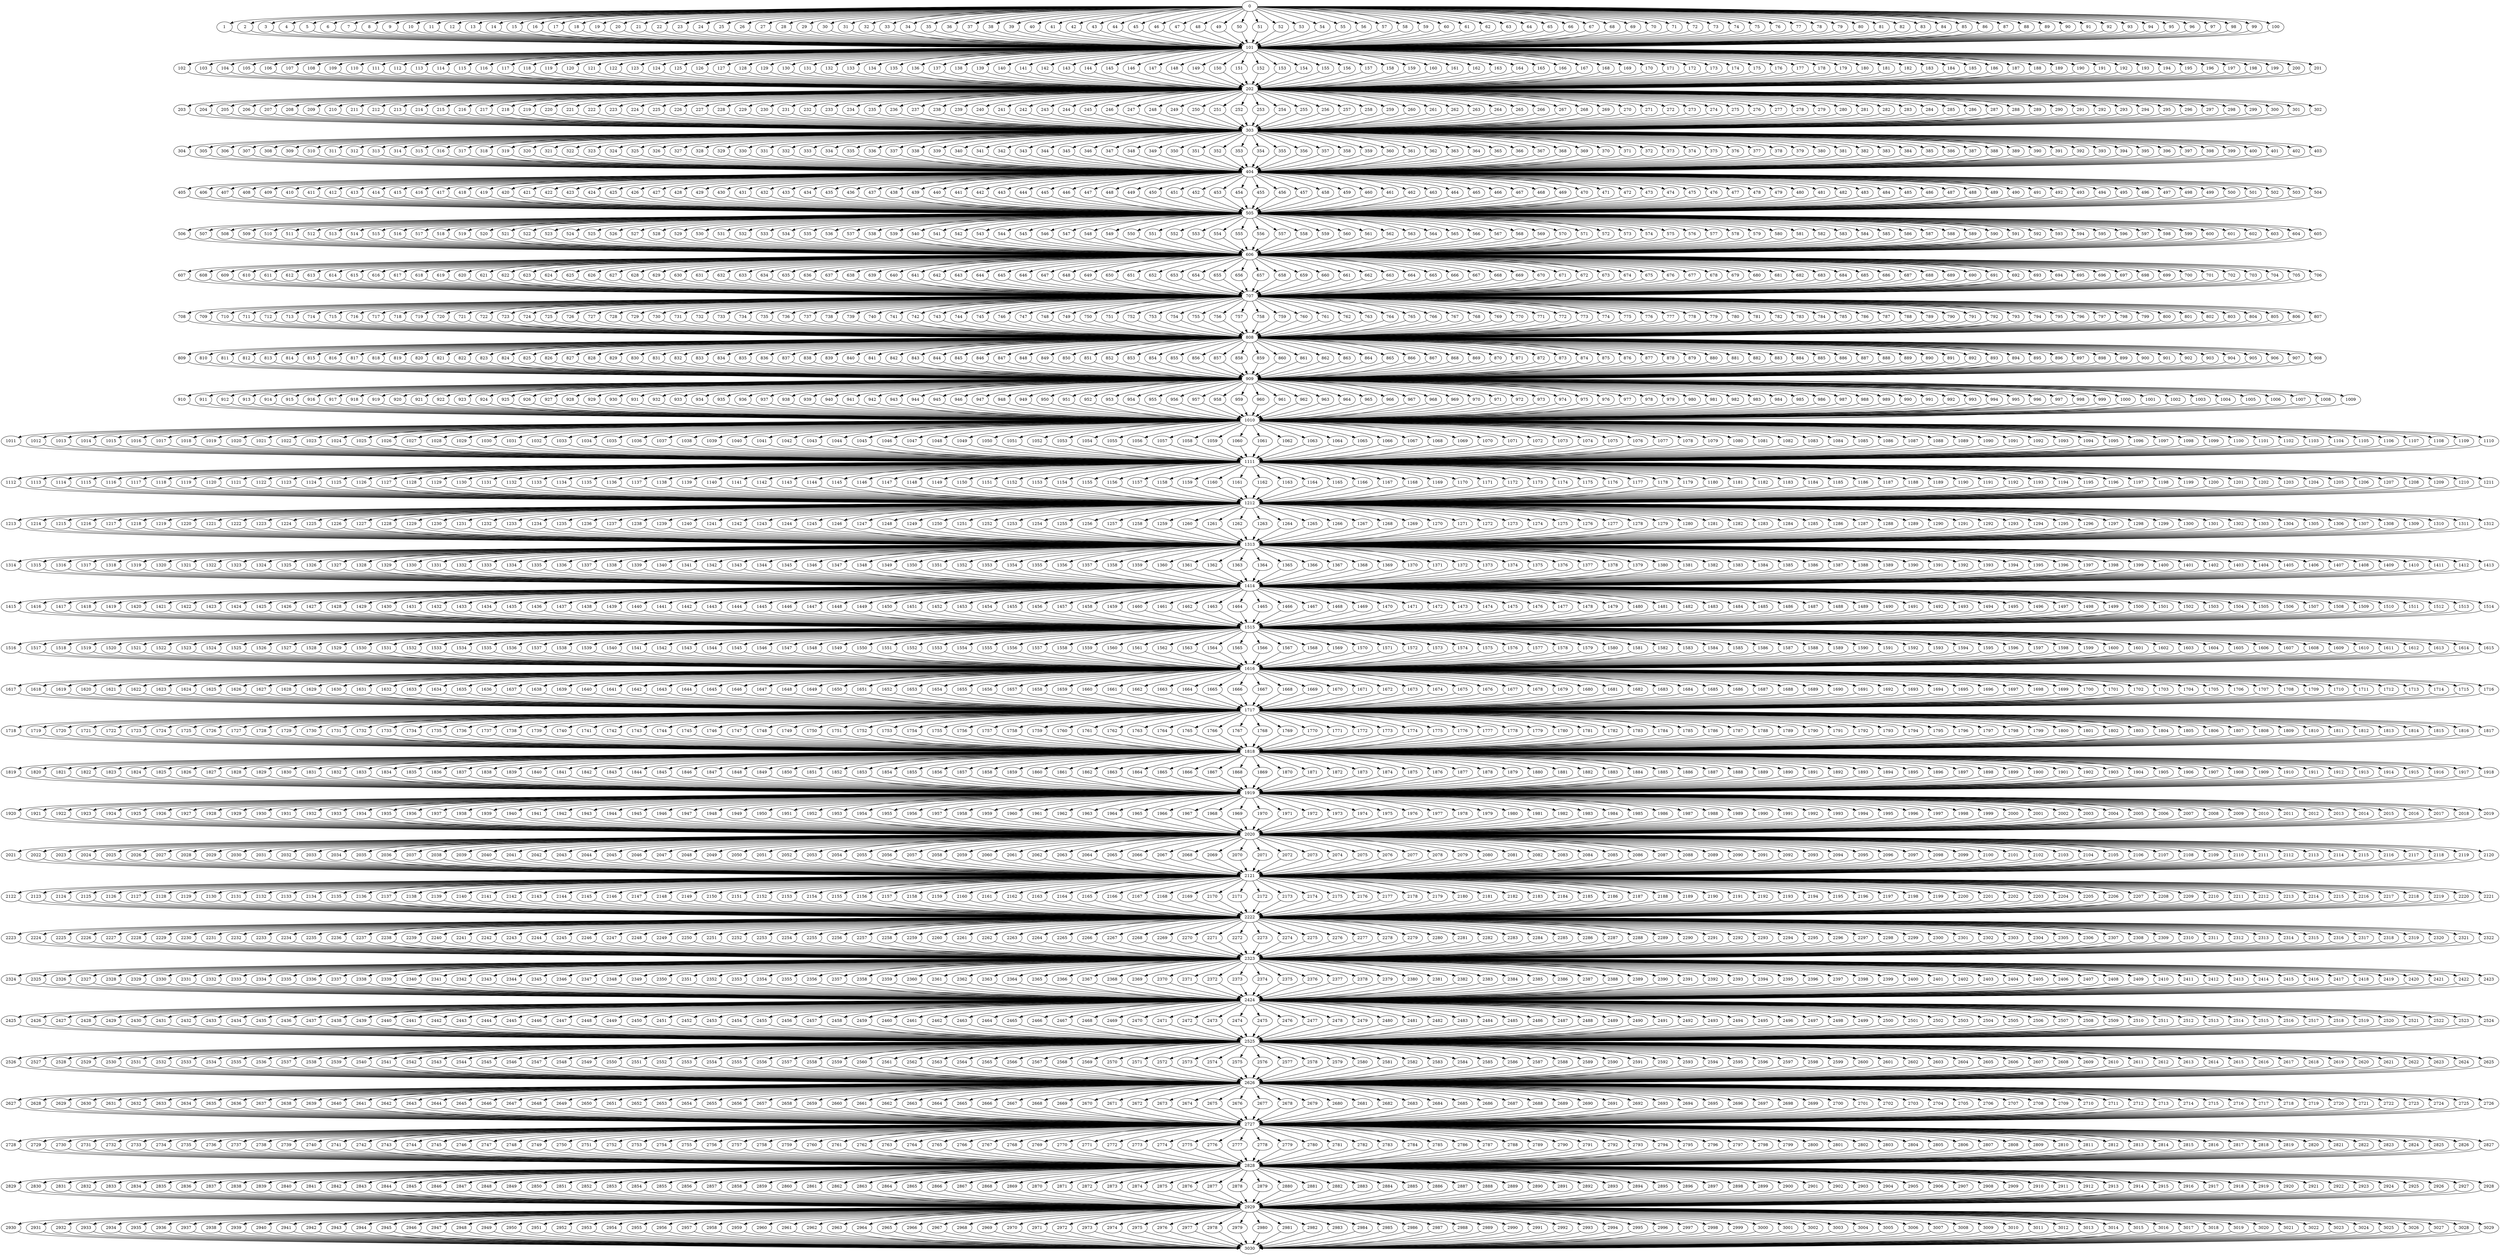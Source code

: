 digraph dag {
	0 -> 1;
	0 -> 2;
	0 -> 3;
	0 -> 4;
	0 -> 5;
	0 -> 6;
	0 -> 7;
	0 -> 8;
	0 -> 9;
	0 -> 10;
	0 -> 11;
	0 -> 12;
	0 -> 13;
	0 -> 14;
	0 -> 15;
	0 -> 16;
	0 -> 17;
	0 -> 18;
	0 -> 19;
	0 -> 20;
	0 -> 21;
	0 -> 22;
	0 -> 23;
	0 -> 24;
	0 -> 25;
	0 -> 26;
	0 -> 27;
	0 -> 28;
	0 -> 29;
	0 -> 30;
	0 -> 31;
	0 -> 32;
	0 -> 33;
	0 -> 34;
	0 -> 35;
	0 -> 36;
	0 -> 37;
	0 -> 38;
	0 -> 39;
	0 -> 40;
	0 -> 41;
	0 -> 42;
	0 -> 43;
	0 -> 44;
	0 -> 45;
	0 -> 46;
	0 -> 47;
	0 -> 48;
	0 -> 49;
	0 -> 50;
	0 -> 51;
	0 -> 52;
	0 -> 53;
	0 -> 54;
	0 -> 55;
	0 -> 56;
	0 -> 57;
	0 -> 58;
	0 -> 59;
	0 -> 60;
	0 -> 61;
	0 -> 62;
	0 -> 63;
	0 -> 64;
	0 -> 65;
	0 -> 66;
	0 -> 67;
	0 -> 68;
	0 -> 69;
	0 -> 70;
	0 -> 71;
	0 -> 72;
	0 -> 73;
	0 -> 74;
	0 -> 75;
	0 -> 76;
	0 -> 77;
	0 -> 78;
	0 -> 79;
	0 -> 80;
	0 -> 81;
	0 -> 82;
	0 -> 83;
	0 -> 84;
	0 -> 85;
	0 -> 86;
	0 -> 87;
	0 -> 88;
	0 -> 89;
	0 -> 90;
	0 -> 91;
	0 -> 92;
	0 -> 93;
	0 -> 94;
	0 -> 95;
	0 -> 96;
	0 -> 97;
	0 -> 98;
	0 -> 99;
	0 -> 100;
	1 -> 101;
	2 -> 101;
	3 -> 101;
	4 -> 101;
	5 -> 101;
	6 -> 101;
	7 -> 101;
	8 -> 101;
	9 -> 101;
	10 -> 101;
	11 -> 101;
	12 -> 101;
	13 -> 101;
	14 -> 101;
	15 -> 101;
	16 -> 101;
	17 -> 101;
	18 -> 101;
	19 -> 101;
	20 -> 101;
	21 -> 101;
	22 -> 101;
	23 -> 101;
	24 -> 101;
	25 -> 101;
	26 -> 101;
	27 -> 101;
	28 -> 101;
	29 -> 101;
	30 -> 101;
	31 -> 101;
	32 -> 101;
	33 -> 101;
	34 -> 101;
	35 -> 101;
	36 -> 101;
	37 -> 101;
	38 -> 101;
	39 -> 101;
	40 -> 101;
	41 -> 101;
	42 -> 101;
	43 -> 101;
	44 -> 101;
	45 -> 101;
	46 -> 101;
	47 -> 101;
	48 -> 101;
	49 -> 101;
	50 -> 101;
	51 -> 101;
	52 -> 101;
	53 -> 101;
	54 -> 101;
	55 -> 101;
	56 -> 101;
	57 -> 101;
	58 -> 101;
	59 -> 101;
	60 -> 101;
	61 -> 101;
	62 -> 101;
	63 -> 101;
	64 -> 101;
	65 -> 101;
	66 -> 101;
	67 -> 101;
	68 -> 101;
	69 -> 101;
	70 -> 101;
	71 -> 101;
	72 -> 101;
	73 -> 101;
	74 -> 101;
	75 -> 101;
	76 -> 101;
	77 -> 101;
	78 -> 101;
	79 -> 101;
	80 -> 101;
	81 -> 101;
	82 -> 101;
	83 -> 101;
	84 -> 101;
	85 -> 101;
	86 -> 101;
	87 -> 101;
	88 -> 101;
	89 -> 101;
	90 -> 101;
	91 -> 101;
	92 -> 101;
	93 -> 101;
	94 -> 101;
	95 -> 101;
	96 -> 101;
	97 -> 101;
	98 -> 101;
	99 -> 101;
	100 -> 101;
	101 -> 102;
	101 -> 103;
	101 -> 104;
	101 -> 105;
	101 -> 106;
	101 -> 107;
	101 -> 108;
	101 -> 109;
	101 -> 110;
	101 -> 111;
	101 -> 112;
	101 -> 113;
	101 -> 114;
	101 -> 115;
	101 -> 116;
	101 -> 117;
	101 -> 118;
	101 -> 119;
	101 -> 120;
	101 -> 121;
	101 -> 122;
	101 -> 123;
	101 -> 124;
	101 -> 125;
	101 -> 126;
	101 -> 127;
	101 -> 128;
	101 -> 129;
	101 -> 130;
	101 -> 131;
	101 -> 132;
	101 -> 133;
	101 -> 134;
	101 -> 135;
	101 -> 136;
	101 -> 137;
	101 -> 138;
	101 -> 139;
	101 -> 140;
	101 -> 141;
	101 -> 142;
	101 -> 143;
	101 -> 144;
	101 -> 145;
	101 -> 146;
	101 -> 147;
	101 -> 148;
	101 -> 149;
	101 -> 150;
	101 -> 151;
	101 -> 152;
	101 -> 153;
	101 -> 154;
	101 -> 155;
	101 -> 156;
	101 -> 157;
	101 -> 158;
	101 -> 159;
	101 -> 160;
	101 -> 161;
	101 -> 162;
	101 -> 163;
	101 -> 164;
	101 -> 165;
	101 -> 166;
	101 -> 167;
	101 -> 168;
	101 -> 169;
	101 -> 170;
	101 -> 171;
	101 -> 172;
	101 -> 173;
	101 -> 174;
	101 -> 175;
	101 -> 176;
	101 -> 177;
	101 -> 178;
	101 -> 179;
	101 -> 180;
	101 -> 181;
	101 -> 182;
	101 -> 183;
	101 -> 184;
	101 -> 185;
	101 -> 186;
	101 -> 187;
	101 -> 188;
	101 -> 189;
	101 -> 190;
	101 -> 191;
	101 -> 192;
	101 -> 193;
	101 -> 194;
	101 -> 195;
	101 -> 196;
	101 -> 197;
	101 -> 198;
	101 -> 199;
	101 -> 200;
	101 -> 201;
	102 -> 202;
	103 -> 202;
	104 -> 202;
	105 -> 202;
	106 -> 202;
	107 -> 202;
	108 -> 202;
	109 -> 202;
	110 -> 202;
	111 -> 202;
	112 -> 202;
	113 -> 202;
	114 -> 202;
	115 -> 202;
	116 -> 202;
	117 -> 202;
	118 -> 202;
	119 -> 202;
	120 -> 202;
	121 -> 202;
	122 -> 202;
	123 -> 202;
	124 -> 202;
	125 -> 202;
	126 -> 202;
	127 -> 202;
	128 -> 202;
	129 -> 202;
	130 -> 202;
	131 -> 202;
	132 -> 202;
	133 -> 202;
	134 -> 202;
	135 -> 202;
	136 -> 202;
	137 -> 202;
	138 -> 202;
	139 -> 202;
	140 -> 202;
	141 -> 202;
	142 -> 202;
	143 -> 202;
	144 -> 202;
	145 -> 202;
	146 -> 202;
	147 -> 202;
	148 -> 202;
	149 -> 202;
	150 -> 202;
	151 -> 202;
	152 -> 202;
	153 -> 202;
	154 -> 202;
	155 -> 202;
	156 -> 202;
	157 -> 202;
	158 -> 202;
	159 -> 202;
	160 -> 202;
	161 -> 202;
	162 -> 202;
	163 -> 202;
	164 -> 202;
	165 -> 202;
	166 -> 202;
	167 -> 202;
	168 -> 202;
	169 -> 202;
	170 -> 202;
	171 -> 202;
	172 -> 202;
	173 -> 202;
	174 -> 202;
	175 -> 202;
	176 -> 202;
	177 -> 202;
	178 -> 202;
	179 -> 202;
	180 -> 202;
	181 -> 202;
	182 -> 202;
	183 -> 202;
	184 -> 202;
	185 -> 202;
	186 -> 202;
	187 -> 202;
	188 -> 202;
	189 -> 202;
	190 -> 202;
	191 -> 202;
	192 -> 202;
	193 -> 202;
	194 -> 202;
	195 -> 202;
	196 -> 202;
	197 -> 202;
	198 -> 202;
	199 -> 202;
	200 -> 202;
	201 -> 202;
	202 -> 203;
	202 -> 204;
	202 -> 205;
	202 -> 206;
	202 -> 207;
	202 -> 208;
	202 -> 209;
	202 -> 210;
	202 -> 211;
	202 -> 212;
	202 -> 213;
	202 -> 214;
	202 -> 215;
	202 -> 216;
	202 -> 217;
	202 -> 218;
	202 -> 219;
	202 -> 220;
	202 -> 221;
	202 -> 222;
	202 -> 223;
	202 -> 224;
	202 -> 225;
	202 -> 226;
	202 -> 227;
	202 -> 228;
	202 -> 229;
	202 -> 230;
	202 -> 231;
	202 -> 232;
	202 -> 233;
	202 -> 234;
	202 -> 235;
	202 -> 236;
	202 -> 237;
	202 -> 238;
	202 -> 239;
	202 -> 240;
	202 -> 241;
	202 -> 242;
	202 -> 243;
	202 -> 244;
	202 -> 245;
	202 -> 246;
	202 -> 247;
	202 -> 248;
	202 -> 249;
	202 -> 250;
	202 -> 251;
	202 -> 252;
	202 -> 253;
	202 -> 254;
	202 -> 255;
	202 -> 256;
	202 -> 257;
	202 -> 258;
	202 -> 259;
	202 -> 260;
	202 -> 261;
	202 -> 262;
	202 -> 263;
	202 -> 264;
	202 -> 265;
	202 -> 266;
	202 -> 267;
	202 -> 268;
	202 -> 269;
	202 -> 270;
	202 -> 271;
	202 -> 272;
	202 -> 273;
	202 -> 274;
	202 -> 275;
	202 -> 276;
	202 -> 277;
	202 -> 278;
	202 -> 279;
	202 -> 280;
	202 -> 281;
	202 -> 282;
	202 -> 283;
	202 -> 284;
	202 -> 285;
	202 -> 286;
	202 -> 287;
	202 -> 288;
	202 -> 289;
	202 -> 290;
	202 -> 291;
	202 -> 292;
	202 -> 293;
	202 -> 294;
	202 -> 295;
	202 -> 296;
	202 -> 297;
	202 -> 298;
	202 -> 299;
	202 -> 300;
	202 -> 301;
	202 -> 302;
	203 -> 303;
	204 -> 303;
	205 -> 303;
	206 -> 303;
	207 -> 303;
	208 -> 303;
	209 -> 303;
	210 -> 303;
	211 -> 303;
	212 -> 303;
	213 -> 303;
	214 -> 303;
	215 -> 303;
	216 -> 303;
	217 -> 303;
	218 -> 303;
	219 -> 303;
	220 -> 303;
	221 -> 303;
	222 -> 303;
	223 -> 303;
	224 -> 303;
	225 -> 303;
	226 -> 303;
	227 -> 303;
	228 -> 303;
	229 -> 303;
	230 -> 303;
	231 -> 303;
	232 -> 303;
	233 -> 303;
	234 -> 303;
	235 -> 303;
	236 -> 303;
	237 -> 303;
	238 -> 303;
	239 -> 303;
	240 -> 303;
	241 -> 303;
	242 -> 303;
	243 -> 303;
	244 -> 303;
	245 -> 303;
	246 -> 303;
	247 -> 303;
	248 -> 303;
	249 -> 303;
	250 -> 303;
	251 -> 303;
	252 -> 303;
	253 -> 303;
	254 -> 303;
	255 -> 303;
	256 -> 303;
	257 -> 303;
	258 -> 303;
	259 -> 303;
	260 -> 303;
	261 -> 303;
	262 -> 303;
	263 -> 303;
	264 -> 303;
	265 -> 303;
	266 -> 303;
	267 -> 303;
	268 -> 303;
	269 -> 303;
	270 -> 303;
	271 -> 303;
	272 -> 303;
	273 -> 303;
	274 -> 303;
	275 -> 303;
	276 -> 303;
	277 -> 303;
	278 -> 303;
	279 -> 303;
	280 -> 303;
	281 -> 303;
	282 -> 303;
	283 -> 303;
	284 -> 303;
	285 -> 303;
	286 -> 303;
	287 -> 303;
	288 -> 303;
	289 -> 303;
	290 -> 303;
	291 -> 303;
	292 -> 303;
	293 -> 303;
	294 -> 303;
	295 -> 303;
	296 -> 303;
	297 -> 303;
	298 -> 303;
	299 -> 303;
	300 -> 303;
	301 -> 303;
	302 -> 303;
	303 -> 304;
	303 -> 305;
	303 -> 306;
	303 -> 307;
	303 -> 308;
	303 -> 309;
	303 -> 310;
	303 -> 311;
	303 -> 312;
	303 -> 313;
	303 -> 314;
	303 -> 315;
	303 -> 316;
	303 -> 317;
	303 -> 318;
	303 -> 319;
	303 -> 320;
	303 -> 321;
	303 -> 322;
	303 -> 323;
	303 -> 324;
	303 -> 325;
	303 -> 326;
	303 -> 327;
	303 -> 328;
	303 -> 329;
	303 -> 330;
	303 -> 331;
	303 -> 332;
	303 -> 333;
	303 -> 334;
	303 -> 335;
	303 -> 336;
	303 -> 337;
	303 -> 338;
	303 -> 339;
	303 -> 340;
	303 -> 341;
	303 -> 342;
	303 -> 343;
	303 -> 344;
	303 -> 345;
	303 -> 346;
	303 -> 347;
	303 -> 348;
	303 -> 349;
	303 -> 350;
	303 -> 351;
	303 -> 352;
	303 -> 353;
	303 -> 354;
	303 -> 355;
	303 -> 356;
	303 -> 357;
	303 -> 358;
	303 -> 359;
	303 -> 360;
	303 -> 361;
	303 -> 362;
	303 -> 363;
	303 -> 364;
	303 -> 365;
	303 -> 366;
	303 -> 367;
	303 -> 368;
	303 -> 369;
	303 -> 370;
	303 -> 371;
	303 -> 372;
	303 -> 373;
	303 -> 374;
	303 -> 375;
	303 -> 376;
	303 -> 377;
	303 -> 378;
	303 -> 379;
	303 -> 380;
	303 -> 381;
	303 -> 382;
	303 -> 383;
	303 -> 384;
	303 -> 385;
	303 -> 386;
	303 -> 387;
	303 -> 388;
	303 -> 389;
	303 -> 390;
	303 -> 391;
	303 -> 392;
	303 -> 393;
	303 -> 394;
	303 -> 395;
	303 -> 396;
	303 -> 397;
	303 -> 398;
	303 -> 399;
	303 -> 400;
	303 -> 401;
	303 -> 402;
	303 -> 403;
	304 -> 404;
	305 -> 404;
	306 -> 404;
	307 -> 404;
	308 -> 404;
	309 -> 404;
	310 -> 404;
	311 -> 404;
	312 -> 404;
	313 -> 404;
	314 -> 404;
	315 -> 404;
	316 -> 404;
	317 -> 404;
	318 -> 404;
	319 -> 404;
	320 -> 404;
	321 -> 404;
	322 -> 404;
	323 -> 404;
	324 -> 404;
	325 -> 404;
	326 -> 404;
	327 -> 404;
	328 -> 404;
	329 -> 404;
	330 -> 404;
	331 -> 404;
	332 -> 404;
	333 -> 404;
	334 -> 404;
	335 -> 404;
	336 -> 404;
	337 -> 404;
	338 -> 404;
	339 -> 404;
	340 -> 404;
	341 -> 404;
	342 -> 404;
	343 -> 404;
	344 -> 404;
	345 -> 404;
	346 -> 404;
	347 -> 404;
	348 -> 404;
	349 -> 404;
	350 -> 404;
	351 -> 404;
	352 -> 404;
	353 -> 404;
	354 -> 404;
	355 -> 404;
	356 -> 404;
	357 -> 404;
	358 -> 404;
	359 -> 404;
	360 -> 404;
	361 -> 404;
	362 -> 404;
	363 -> 404;
	364 -> 404;
	365 -> 404;
	366 -> 404;
	367 -> 404;
	368 -> 404;
	369 -> 404;
	370 -> 404;
	371 -> 404;
	372 -> 404;
	373 -> 404;
	374 -> 404;
	375 -> 404;
	376 -> 404;
	377 -> 404;
	378 -> 404;
	379 -> 404;
	380 -> 404;
	381 -> 404;
	382 -> 404;
	383 -> 404;
	384 -> 404;
	385 -> 404;
	386 -> 404;
	387 -> 404;
	388 -> 404;
	389 -> 404;
	390 -> 404;
	391 -> 404;
	392 -> 404;
	393 -> 404;
	394 -> 404;
	395 -> 404;
	396 -> 404;
	397 -> 404;
	398 -> 404;
	399 -> 404;
	400 -> 404;
	401 -> 404;
	402 -> 404;
	403 -> 404;
	404 -> 405;
	404 -> 406;
	404 -> 407;
	404 -> 408;
	404 -> 409;
	404 -> 410;
	404 -> 411;
	404 -> 412;
	404 -> 413;
	404 -> 414;
	404 -> 415;
	404 -> 416;
	404 -> 417;
	404 -> 418;
	404 -> 419;
	404 -> 420;
	404 -> 421;
	404 -> 422;
	404 -> 423;
	404 -> 424;
	404 -> 425;
	404 -> 426;
	404 -> 427;
	404 -> 428;
	404 -> 429;
	404 -> 430;
	404 -> 431;
	404 -> 432;
	404 -> 433;
	404 -> 434;
	404 -> 435;
	404 -> 436;
	404 -> 437;
	404 -> 438;
	404 -> 439;
	404 -> 440;
	404 -> 441;
	404 -> 442;
	404 -> 443;
	404 -> 444;
	404 -> 445;
	404 -> 446;
	404 -> 447;
	404 -> 448;
	404 -> 449;
	404 -> 450;
	404 -> 451;
	404 -> 452;
	404 -> 453;
	404 -> 454;
	404 -> 455;
	404 -> 456;
	404 -> 457;
	404 -> 458;
	404 -> 459;
	404 -> 460;
	404 -> 461;
	404 -> 462;
	404 -> 463;
	404 -> 464;
	404 -> 465;
	404 -> 466;
	404 -> 467;
	404 -> 468;
	404 -> 469;
	404 -> 470;
	404 -> 471;
	404 -> 472;
	404 -> 473;
	404 -> 474;
	404 -> 475;
	404 -> 476;
	404 -> 477;
	404 -> 478;
	404 -> 479;
	404 -> 480;
	404 -> 481;
	404 -> 482;
	404 -> 483;
	404 -> 484;
	404 -> 485;
	404 -> 486;
	404 -> 487;
	404 -> 488;
	404 -> 489;
	404 -> 490;
	404 -> 491;
	404 -> 492;
	404 -> 493;
	404 -> 494;
	404 -> 495;
	404 -> 496;
	404 -> 497;
	404 -> 498;
	404 -> 499;
	404 -> 500;
	404 -> 501;
	404 -> 502;
	404 -> 503;
	404 -> 504;
	405 -> 505;
	406 -> 505;
	407 -> 505;
	408 -> 505;
	409 -> 505;
	410 -> 505;
	411 -> 505;
	412 -> 505;
	413 -> 505;
	414 -> 505;
	415 -> 505;
	416 -> 505;
	417 -> 505;
	418 -> 505;
	419 -> 505;
	420 -> 505;
	421 -> 505;
	422 -> 505;
	423 -> 505;
	424 -> 505;
	425 -> 505;
	426 -> 505;
	427 -> 505;
	428 -> 505;
	429 -> 505;
	430 -> 505;
	431 -> 505;
	432 -> 505;
	433 -> 505;
	434 -> 505;
	435 -> 505;
	436 -> 505;
	437 -> 505;
	438 -> 505;
	439 -> 505;
	440 -> 505;
	441 -> 505;
	442 -> 505;
	443 -> 505;
	444 -> 505;
	445 -> 505;
	446 -> 505;
	447 -> 505;
	448 -> 505;
	449 -> 505;
	450 -> 505;
	451 -> 505;
	452 -> 505;
	453 -> 505;
	454 -> 505;
	455 -> 505;
	456 -> 505;
	457 -> 505;
	458 -> 505;
	459 -> 505;
	460 -> 505;
	461 -> 505;
	462 -> 505;
	463 -> 505;
	464 -> 505;
	465 -> 505;
	466 -> 505;
	467 -> 505;
	468 -> 505;
	469 -> 505;
	470 -> 505;
	471 -> 505;
	472 -> 505;
	473 -> 505;
	474 -> 505;
	475 -> 505;
	476 -> 505;
	477 -> 505;
	478 -> 505;
	479 -> 505;
	480 -> 505;
	481 -> 505;
	482 -> 505;
	483 -> 505;
	484 -> 505;
	485 -> 505;
	486 -> 505;
	487 -> 505;
	488 -> 505;
	489 -> 505;
	490 -> 505;
	491 -> 505;
	492 -> 505;
	493 -> 505;
	494 -> 505;
	495 -> 505;
	496 -> 505;
	497 -> 505;
	498 -> 505;
	499 -> 505;
	500 -> 505;
	501 -> 505;
	502 -> 505;
	503 -> 505;
	504 -> 505;
	505 -> 506;
	505 -> 507;
	505 -> 508;
	505 -> 509;
	505 -> 510;
	505 -> 511;
	505 -> 512;
	505 -> 513;
	505 -> 514;
	505 -> 515;
	505 -> 516;
	505 -> 517;
	505 -> 518;
	505 -> 519;
	505 -> 520;
	505 -> 521;
	505 -> 522;
	505 -> 523;
	505 -> 524;
	505 -> 525;
	505 -> 526;
	505 -> 527;
	505 -> 528;
	505 -> 529;
	505 -> 530;
	505 -> 531;
	505 -> 532;
	505 -> 533;
	505 -> 534;
	505 -> 535;
	505 -> 536;
	505 -> 537;
	505 -> 538;
	505 -> 539;
	505 -> 540;
	505 -> 541;
	505 -> 542;
	505 -> 543;
	505 -> 544;
	505 -> 545;
	505 -> 546;
	505 -> 547;
	505 -> 548;
	505 -> 549;
	505 -> 550;
	505 -> 551;
	505 -> 552;
	505 -> 553;
	505 -> 554;
	505 -> 555;
	505 -> 556;
	505 -> 557;
	505 -> 558;
	505 -> 559;
	505 -> 560;
	505 -> 561;
	505 -> 562;
	505 -> 563;
	505 -> 564;
	505 -> 565;
	505 -> 566;
	505 -> 567;
	505 -> 568;
	505 -> 569;
	505 -> 570;
	505 -> 571;
	505 -> 572;
	505 -> 573;
	505 -> 574;
	505 -> 575;
	505 -> 576;
	505 -> 577;
	505 -> 578;
	505 -> 579;
	505 -> 580;
	505 -> 581;
	505 -> 582;
	505 -> 583;
	505 -> 584;
	505 -> 585;
	505 -> 586;
	505 -> 587;
	505 -> 588;
	505 -> 589;
	505 -> 590;
	505 -> 591;
	505 -> 592;
	505 -> 593;
	505 -> 594;
	505 -> 595;
	505 -> 596;
	505 -> 597;
	505 -> 598;
	505 -> 599;
	505 -> 600;
	505 -> 601;
	505 -> 602;
	505 -> 603;
	505 -> 604;
	505 -> 605;
	506 -> 606;
	507 -> 606;
	508 -> 606;
	509 -> 606;
	510 -> 606;
	511 -> 606;
	512 -> 606;
	513 -> 606;
	514 -> 606;
	515 -> 606;
	516 -> 606;
	517 -> 606;
	518 -> 606;
	519 -> 606;
	520 -> 606;
	521 -> 606;
	522 -> 606;
	523 -> 606;
	524 -> 606;
	525 -> 606;
	526 -> 606;
	527 -> 606;
	528 -> 606;
	529 -> 606;
	530 -> 606;
	531 -> 606;
	532 -> 606;
	533 -> 606;
	534 -> 606;
	535 -> 606;
	536 -> 606;
	537 -> 606;
	538 -> 606;
	539 -> 606;
	540 -> 606;
	541 -> 606;
	542 -> 606;
	543 -> 606;
	544 -> 606;
	545 -> 606;
	546 -> 606;
	547 -> 606;
	548 -> 606;
	549 -> 606;
	550 -> 606;
	551 -> 606;
	552 -> 606;
	553 -> 606;
	554 -> 606;
	555 -> 606;
	556 -> 606;
	557 -> 606;
	558 -> 606;
	559 -> 606;
	560 -> 606;
	561 -> 606;
	562 -> 606;
	563 -> 606;
	564 -> 606;
	565 -> 606;
	566 -> 606;
	567 -> 606;
	568 -> 606;
	569 -> 606;
	570 -> 606;
	571 -> 606;
	572 -> 606;
	573 -> 606;
	574 -> 606;
	575 -> 606;
	576 -> 606;
	577 -> 606;
	578 -> 606;
	579 -> 606;
	580 -> 606;
	581 -> 606;
	582 -> 606;
	583 -> 606;
	584 -> 606;
	585 -> 606;
	586 -> 606;
	587 -> 606;
	588 -> 606;
	589 -> 606;
	590 -> 606;
	591 -> 606;
	592 -> 606;
	593 -> 606;
	594 -> 606;
	595 -> 606;
	596 -> 606;
	597 -> 606;
	598 -> 606;
	599 -> 606;
	600 -> 606;
	601 -> 606;
	602 -> 606;
	603 -> 606;
	604 -> 606;
	605 -> 606;
	606 -> 607;
	606 -> 608;
	606 -> 609;
	606 -> 610;
	606 -> 611;
	606 -> 612;
	606 -> 613;
	606 -> 614;
	606 -> 615;
	606 -> 616;
	606 -> 617;
	606 -> 618;
	606 -> 619;
	606 -> 620;
	606 -> 621;
	606 -> 622;
	606 -> 623;
	606 -> 624;
	606 -> 625;
	606 -> 626;
	606 -> 627;
	606 -> 628;
	606 -> 629;
	606 -> 630;
	606 -> 631;
	606 -> 632;
	606 -> 633;
	606 -> 634;
	606 -> 635;
	606 -> 636;
	606 -> 637;
	606 -> 638;
	606 -> 639;
	606 -> 640;
	606 -> 641;
	606 -> 642;
	606 -> 643;
	606 -> 644;
	606 -> 645;
	606 -> 646;
	606 -> 647;
	606 -> 648;
	606 -> 649;
	606 -> 650;
	606 -> 651;
	606 -> 652;
	606 -> 653;
	606 -> 654;
	606 -> 655;
	606 -> 656;
	606 -> 657;
	606 -> 658;
	606 -> 659;
	606 -> 660;
	606 -> 661;
	606 -> 662;
	606 -> 663;
	606 -> 664;
	606 -> 665;
	606 -> 666;
	606 -> 667;
	606 -> 668;
	606 -> 669;
	606 -> 670;
	606 -> 671;
	606 -> 672;
	606 -> 673;
	606 -> 674;
	606 -> 675;
	606 -> 676;
	606 -> 677;
	606 -> 678;
	606 -> 679;
	606 -> 680;
	606 -> 681;
	606 -> 682;
	606 -> 683;
	606 -> 684;
	606 -> 685;
	606 -> 686;
	606 -> 687;
	606 -> 688;
	606 -> 689;
	606 -> 690;
	606 -> 691;
	606 -> 692;
	606 -> 693;
	606 -> 694;
	606 -> 695;
	606 -> 696;
	606 -> 697;
	606 -> 698;
	606 -> 699;
	606 -> 700;
	606 -> 701;
	606 -> 702;
	606 -> 703;
	606 -> 704;
	606 -> 705;
	606 -> 706;
	607 -> 707;
	608 -> 707;
	609 -> 707;
	610 -> 707;
	611 -> 707;
	612 -> 707;
	613 -> 707;
	614 -> 707;
	615 -> 707;
	616 -> 707;
	617 -> 707;
	618 -> 707;
	619 -> 707;
	620 -> 707;
	621 -> 707;
	622 -> 707;
	623 -> 707;
	624 -> 707;
	625 -> 707;
	626 -> 707;
	627 -> 707;
	628 -> 707;
	629 -> 707;
	630 -> 707;
	631 -> 707;
	632 -> 707;
	633 -> 707;
	634 -> 707;
	635 -> 707;
	636 -> 707;
	637 -> 707;
	638 -> 707;
	639 -> 707;
	640 -> 707;
	641 -> 707;
	642 -> 707;
	643 -> 707;
	644 -> 707;
	645 -> 707;
	646 -> 707;
	647 -> 707;
	648 -> 707;
	649 -> 707;
	650 -> 707;
	651 -> 707;
	652 -> 707;
	653 -> 707;
	654 -> 707;
	655 -> 707;
	656 -> 707;
	657 -> 707;
	658 -> 707;
	659 -> 707;
	660 -> 707;
	661 -> 707;
	662 -> 707;
	663 -> 707;
	664 -> 707;
	665 -> 707;
	666 -> 707;
	667 -> 707;
	668 -> 707;
	669 -> 707;
	670 -> 707;
	671 -> 707;
	672 -> 707;
	673 -> 707;
	674 -> 707;
	675 -> 707;
	676 -> 707;
	677 -> 707;
	678 -> 707;
	679 -> 707;
	680 -> 707;
	681 -> 707;
	682 -> 707;
	683 -> 707;
	684 -> 707;
	685 -> 707;
	686 -> 707;
	687 -> 707;
	688 -> 707;
	689 -> 707;
	690 -> 707;
	691 -> 707;
	692 -> 707;
	693 -> 707;
	694 -> 707;
	695 -> 707;
	696 -> 707;
	697 -> 707;
	698 -> 707;
	699 -> 707;
	700 -> 707;
	701 -> 707;
	702 -> 707;
	703 -> 707;
	704 -> 707;
	705 -> 707;
	706 -> 707;
	707 -> 708;
	707 -> 709;
	707 -> 710;
	707 -> 711;
	707 -> 712;
	707 -> 713;
	707 -> 714;
	707 -> 715;
	707 -> 716;
	707 -> 717;
	707 -> 718;
	707 -> 719;
	707 -> 720;
	707 -> 721;
	707 -> 722;
	707 -> 723;
	707 -> 724;
	707 -> 725;
	707 -> 726;
	707 -> 727;
	707 -> 728;
	707 -> 729;
	707 -> 730;
	707 -> 731;
	707 -> 732;
	707 -> 733;
	707 -> 734;
	707 -> 735;
	707 -> 736;
	707 -> 737;
	707 -> 738;
	707 -> 739;
	707 -> 740;
	707 -> 741;
	707 -> 742;
	707 -> 743;
	707 -> 744;
	707 -> 745;
	707 -> 746;
	707 -> 747;
	707 -> 748;
	707 -> 749;
	707 -> 750;
	707 -> 751;
	707 -> 752;
	707 -> 753;
	707 -> 754;
	707 -> 755;
	707 -> 756;
	707 -> 757;
	707 -> 758;
	707 -> 759;
	707 -> 760;
	707 -> 761;
	707 -> 762;
	707 -> 763;
	707 -> 764;
	707 -> 765;
	707 -> 766;
	707 -> 767;
	707 -> 768;
	707 -> 769;
	707 -> 770;
	707 -> 771;
	707 -> 772;
	707 -> 773;
	707 -> 774;
	707 -> 775;
	707 -> 776;
	707 -> 777;
	707 -> 778;
	707 -> 779;
	707 -> 780;
	707 -> 781;
	707 -> 782;
	707 -> 783;
	707 -> 784;
	707 -> 785;
	707 -> 786;
	707 -> 787;
	707 -> 788;
	707 -> 789;
	707 -> 790;
	707 -> 791;
	707 -> 792;
	707 -> 793;
	707 -> 794;
	707 -> 795;
	707 -> 796;
	707 -> 797;
	707 -> 798;
	707 -> 799;
	707 -> 800;
	707 -> 801;
	707 -> 802;
	707 -> 803;
	707 -> 804;
	707 -> 805;
	707 -> 806;
	707 -> 807;
	708 -> 808;
	709 -> 808;
	710 -> 808;
	711 -> 808;
	712 -> 808;
	713 -> 808;
	714 -> 808;
	715 -> 808;
	716 -> 808;
	717 -> 808;
	718 -> 808;
	719 -> 808;
	720 -> 808;
	721 -> 808;
	722 -> 808;
	723 -> 808;
	724 -> 808;
	725 -> 808;
	726 -> 808;
	727 -> 808;
	728 -> 808;
	729 -> 808;
	730 -> 808;
	731 -> 808;
	732 -> 808;
	733 -> 808;
	734 -> 808;
	735 -> 808;
	736 -> 808;
	737 -> 808;
	738 -> 808;
	739 -> 808;
	740 -> 808;
	741 -> 808;
	742 -> 808;
	743 -> 808;
	744 -> 808;
	745 -> 808;
	746 -> 808;
	747 -> 808;
	748 -> 808;
	749 -> 808;
	750 -> 808;
	751 -> 808;
	752 -> 808;
	753 -> 808;
	754 -> 808;
	755 -> 808;
	756 -> 808;
	757 -> 808;
	758 -> 808;
	759 -> 808;
	760 -> 808;
	761 -> 808;
	762 -> 808;
	763 -> 808;
	764 -> 808;
	765 -> 808;
	766 -> 808;
	767 -> 808;
	768 -> 808;
	769 -> 808;
	770 -> 808;
	771 -> 808;
	772 -> 808;
	773 -> 808;
	774 -> 808;
	775 -> 808;
	776 -> 808;
	777 -> 808;
	778 -> 808;
	779 -> 808;
	780 -> 808;
	781 -> 808;
	782 -> 808;
	783 -> 808;
	784 -> 808;
	785 -> 808;
	786 -> 808;
	787 -> 808;
	788 -> 808;
	789 -> 808;
	790 -> 808;
	791 -> 808;
	792 -> 808;
	793 -> 808;
	794 -> 808;
	795 -> 808;
	796 -> 808;
	797 -> 808;
	798 -> 808;
	799 -> 808;
	800 -> 808;
	801 -> 808;
	802 -> 808;
	803 -> 808;
	804 -> 808;
	805 -> 808;
	806 -> 808;
	807 -> 808;
	808 -> 809;
	808 -> 810;
	808 -> 811;
	808 -> 812;
	808 -> 813;
	808 -> 814;
	808 -> 815;
	808 -> 816;
	808 -> 817;
	808 -> 818;
	808 -> 819;
	808 -> 820;
	808 -> 821;
	808 -> 822;
	808 -> 823;
	808 -> 824;
	808 -> 825;
	808 -> 826;
	808 -> 827;
	808 -> 828;
	808 -> 829;
	808 -> 830;
	808 -> 831;
	808 -> 832;
	808 -> 833;
	808 -> 834;
	808 -> 835;
	808 -> 836;
	808 -> 837;
	808 -> 838;
	808 -> 839;
	808 -> 840;
	808 -> 841;
	808 -> 842;
	808 -> 843;
	808 -> 844;
	808 -> 845;
	808 -> 846;
	808 -> 847;
	808 -> 848;
	808 -> 849;
	808 -> 850;
	808 -> 851;
	808 -> 852;
	808 -> 853;
	808 -> 854;
	808 -> 855;
	808 -> 856;
	808 -> 857;
	808 -> 858;
	808 -> 859;
	808 -> 860;
	808 -> 861;
	808 -> 862;
	808 -> 863;
	808 -> 864;
	808 -> 865;
	808 -> 866;
	808 -> 867;
	808 -> 868;
	808 -> 869;
	808 -> 870;
	808 -> 871;
	808 -> 872;
	808 -> 873;
	808 -> 874;
	808 -> 875;
	808 -> 876;
	808 -> 877;
	808 -> 878;
	808 -> 879;
	808 -> 880;
	808 -> 881;
	808 -> 882;
	808 -> 883;
	808 -> 884;
	808 -> 885;
	808 -> 886;
	808 -> 887;
	808 -> 888;
	808 -> 889;
	808 -> 890;
	808 -> 891;
	808 -> 892;
	808 -> 893;
	808 -> 894;
	808 -> 895;
	808 -> 896;
	808 -> 897;
	808 -> 898;
	808 -> 899;
	808 -> 900;
	808 -> 901;
	808 -> 902;
	808 -> 903;
	808 -> 904;
	808 -> 905;
	808 -> 906;
	808 -> 907;
	808 -> 908;
	809 -> 909;
	810 -> 909;
	811 -> 909;
	812 -> 909;
	813 -> 909;
	814 -> 909;
	815 -> 909;
	816 -> 909;
	817 -> 909;
	818 -> 909;
	819 -> 909;
	820 -> 909;
	821 -> 909;
	822 -> 909;
	823 -> 909;
	824 -> 909;
	825 -> 909;
	826 -> 909;
	827 -> 909;
	828 -> 909;
	829 -> 909;
	830 -> 909;
	831 -> 909;
	832 -> 909;
	833 -> 909;
	834 -> 909;
	835 -> 909;
	836 -> 909;
	837 -> 909;
	838 -> 909;
	839 -> 909;
	840 -> 909;
	841 -> 909;
	842 -> 909;
	843 -> 909;
	844 -> 909;
	845 -> 909;
	846 -> 909;
	847 -> 909;
	848 -> 909;
	849 -> 909;
	850 -> 909;
	851 -> 909;
	852 -> 909;
	853 -> 909;
	854 -> 909;
	855 -> 909;
	856 -> 909;
	857 -> 909;
	858 -> 909;
	859 -> 909;
	860 -> 909;
	861 -> 909;
	862 -> 909;
	863 -> 909;
	864 -> 909;
	865 -> 909;
	866 -> 909;
	867 -> 909;
	868 -> 909;
	869 -> 909;
	870 -> 909;
	871 -> 909;
	872 -> 909;
	873 -> 909;
	874 -> 909;
	875 -> 909;
	876 -> 909;
	877 -> 909;
	878 -> 909;
	879 -> 909;
	880 -> 909;
	881 -> 909;
	882 -> 909;
	883 -> 909;
	884 -> 909;
	885 -> 909;
	886 -> 909;
	887 -> 909;
	888 -> 909;
	889 -> 909;
	890 -> 909;
	891 -> 909;
	892 -> 909;
	893 -> 909;
	894 -> 909;
	895 -> 909;
	896 -> 909;
	897 -> 909;
	898 -> 909;
	899 -> 909;
	900 -> 909;
	901 -> 909;
	902 -> 909;
	903 -> 909;
	904 -> 909;
	905 -> 909;
	906 -> 909;
	907 -> 909;
	908 -> 909;
	909 -> 910;
	909 -> 911;
	909 -> 912;
	909 -> 913;
	909 -> 914;
	909 -> 915;
	909 -> 916;
	909 -> 917;
	909 -> 918;
	909 -> 919;
	909 -> 920;
	909 -> 921;
	909 -> 922;
	909 -> 923;
	909 -> 924;
	909 -> 925;
	909 -> 926;
	909 -> 927;
	909 -> 928;
	909 -> 929;
	909 -> 930;
	909 -> 931;
	909 -> 932;
	909 -> 933;
	909 -> 934;
	909 -> 935;
	909 -> 936;
	909 -> 937;
	909 -> 938;
	909 -> 939;
	909 -> 940;
	909 -> 941;
	909 -> 942;
	909 -> 943;
	909 -> 944;
	909 -> 945;
	909 -> 946;
	909 -> 947;
	909 -> 948;
	909 -> 949;
	909 -> 950;
	909 -> 951;
	909 -> 952;
	909 -> 953;
	909 -> 954;
	909 -> 955;
	909 -> 956;
	909 -> 957;
	909 -> 958;
	909 -> 959;
	909 -> 960;
	909 -> 961;
	909 -> 962;
	909 -> 963;
	909 -> 964;
	909 -> 965;
	909 -> 966;
	909 -> 967;
	909 -> 968;
	909 -> 969;
	909 -> 970;
	909 -> 971;
	909 -> 972;
	909 -> 973;
	909 -> 974;
	909 -> 975;
	909 -> 976;
	909 -> 977;
	909 -> 978;
	909 -> 979;
	909 -> 980;
	909 -> 981;
	909 -> 982;
	909 -> 983;
	909 -> 984;
	909 -> 985;
	909 -> 986;
	909 -> 987;
	909 -> 988;
	909 -> 989;
	909 -> 990;
	909 -> 991;
	909 -> 992;
	909 -> 993;
	909 -> 994;
	909 -> 995;
	909 -> 996;
	909 -> 997;
	909 -> 998;
	909 -> 999;
	909 -> 1000;
	909 -> 1001;
	909 -> 1002;
	909 -> 1003;
	909 -> 1004;
	909 -> 1005;
	909 -> 1006;
	909 -> 1007;
	909 -> 1008;
	909 -> 1009;
	910 -> 1010;
	911 -> 1010;
	912 -> 1010;
	913 -> 1010;
	914 -> 1010;
	915 -> 1010;
	916 -> 1010;
	917 -> 1010;
	918 -> 1010;
	919 -> 1010;
	920 -> 1010;
	921 -> 1010;
	922 -> 1010;
	923 -> 1010;
	924 -> 1010;
	925 -> 1010;
	926 -> 1010;
	927 -> 1010;
	928 -> 1010;
	929 -> 1010;
	930 -> 1010;
	931 -> 1010;
	932 -> 1010;
	933 -> 1010;
	934 -> 1010;
	935 -> 1010;
	936 -> 1010;
	937 -> 1010;
	938 -> 1010;
	939 -> 1010;
	940 -> 1010;
	941 -> 1010;
	942 -> 1010;
	943 -> 1010;
	944 -> 1010;
	945 -> 1010;
	946 -> 1010;
	947 -> 1010;
	948 -> 1010;
	949 -> 1010;
	950 -> 1010;
	951 -> 1010;
	952 -> 1010;
	953 -> 1010;
	954 -> 1010;
	955 -> 1010;
	956 -> 1010;
	957 -> 1010;
	958 -> 1010;
	959 -> 1010;
	960 -> 1010;
	961 -> 1010;
	962 -> 1010;
	963 -> 1010;
	964 -> 1010;
	965 -> 1010;
	966 -> 1010;
	967 -> 1010;
	968 -> 1010;
	969 -> 1010;
	970 -> 1010;
	971 -> 1010;
	972 -> 1010;
	973 -> 1010;
	974 -> 1010;
	975 -> 1010;
	976 -> 1010;
	977 -> 1010;
	978 -> 1010;
	979 -> 1010;
	980 -> 1010;
	981 -> 1010;
	982 -> 1010;
	983 -> 1010;
	984 -> 1010;
	985 -> 1010;
	986 -> 1010;
	987 -> 1010;
	988 -> 1010;
	989 -> 1010;
	990 -> 1010;
	991 -> 1010;
	992 -> 1010;
	993 -> 1010;
	994 -> 1010;
	995 -> 1010;
	996 -> 1010;
	997 -> 1010;
	998 -> 1010;
	999 -> 1010;
	1000 -> 1010;
	1001 -> 1010;
	1002 -> 1010;
	1003 -> 1010;
	1004 -> 1010;
	1005 -> 1010;
	1006 -> 1010;
	1007 -> 1010;
	1008 -> 1010;
	1009 -> 1010;
	1010 -> 1011;
	1010 -> 1012;
	1010 -> 1013;
	1010 -> 1014;
	1010 -> 1015;
	1010 -> 1016;
	1010 -> 1017;
	1010 -> 1018;
	1010 -> 1019;
	1010 -> 1020;
	1010 -> 1021;
	1010 -> 1022;
	1010 -> 1023;
	1010 -> 1024;
	1010 -> 1025;
	1010 -> 1026;
	1010 -> 1027;
	1010 -> 1028;
	1010 -> 1029;
	1010 -> 1030;
	1010 -> 1031;
	1010 -> 1032;
	1010 -> 1033;
	1010 -> 1034;
	1010 -> 1035;
	1010 -> 1036;
	1010 -> 1037;
	1010 -> 1038;
	1010 -> 1039;
	1010 -> 1040;
	1010 -> 1041;
	1010 -> 1042;
	1010 -> 1043;
	1010 -> 1044;
	1010 -> 1045;
	1010 -> 1046;
	1010 -> 1047;
	1010 -> 1048;
	1010 -> 1049;
	1010 -> 1050;
	1010 -> 1051;
	1010 -> 1052;
	1010 -> 1053;
	1010 -> 1054;
	1010 -> 1055;
	1010 -> 1056;
	1010 -> 1057;
	1010 -> 1058;
	1010 -> 1059;
	1010 -> 1060;
	1010 -> 1061;
	1010 -> 1062;
	1010 -> 1063;
	1010 -> 1064;
	1010 -> 1065;
	1010 -> 1066;
	1010 -> 1067;
	1010 -> 1068;
	1010 -> 1069;
	1010 -> 1070;
	1010 -> 1071;
	1010 -> 1072;
	1010 -> 1073;
	1010 -> 1074;
	1010 -> 1075;
	1010 -> 1076;
	1010 -> 1077;
	1010 -> 1078;
	1010 -> 1079;
	1010 -> 1080;
	1010 -> 1081;
	1010 -> 1082;
	1010 -> 1083;
	1010 -> 1084;
	1010 -> 1085;
	1010 -> 1086;
	1010 -> 1087;
	1010 -> 1088;
	1010 -> 1089;
	1010 -> 1090;
	1010 -> 1091;
	1010 -> 1092;
	1010 -> 1093;
	1010 -> 1094;
	1010 -> 1095;
	1010 -> 1096;
	1010 -> 1097;
	1010 -> 1098;
	1010 -> 1099;
	1010 -> 1100;
	1010 -> 1101;
	1010 -> 1102;
	1010 -> 1103;
	1010 -> 1104;
	1010 -> 1105;
	1010 -> 1106;
	1010 -> 1107;
	1010 -> 1108;
	1010 -> 1109;
	1010 -> 1110;
	1011 -> 1111;
	1012 -> 1111;
	1013 -> 1111;
	1014 -> 1111;
	1015 -> 1111;
	1016 -> 1111;
	1017 -> 1111;
	1018 -> 1111;
	1019 -> 1111;
	1020 -> 1111;
	1021 -> 1111;
	1022 -> 1111;
	1023 -> 1111;
	1024 -> 1111;
	1025 -> 1111;
	1026 -> 1111;
	1027 -> 1111;
	1028 -> 1111;
	1029 -> 1111;
	1030 -> 1111;
	1031 -> 1111;
	1032 -> 1111;
	1033 -> 1111;
	1034 -> 1111;
	1035 -> 1111;
	1036 -> 1111;
	1037 -> 1111;
	1038 -> 1111;
	1039 -> 1111;
	1040 -> 1111;
	1041 -> 1111;
	1042 -> 1111;
	1043 -> 1111;
	1044 -> 1111;
	1045 -> 1111;
	1046 -> 1111;
	1047 -> 1111;
	1048 -> 1111;
	1049 -> 1111;
	1050 -> 1111;
	1051 -> 1111;
	1052 -> 1111;
	1053 -> 1111;
	1054 -> 1111;
	1055 -> 1111;
	1056 -> 1111;
	1057 -> 1111;
	1058 -> 1111;
	1059 -> 1111;
	1060 -> 1111;
	1061 -> 1111;
	1062 -> 1111;
	1063 -> 1111;
	1064 -> 1111;
	1065 -> 1111;
	1066 -> 1111;
	1067 -> 1111;
	1068 -> 1111;
	1069 -> 1111;
	1070 -> 1111;
	1071 -> 1111;
	1072 -> 1111;
	1073 -> 1111;
	1074 -> 1111;
	1075 -> 1111;
	1076 -> 1111;
	1077 -> 1111;
	1078 -> 1111;
	1079 -> 1111;
	1080 -> 1111;
	1081 -> 1111;
	1082 -> 1111;
	1083 -> 1111;
	1084 -> 1111;
	1085 -> 1111;
	1086 -> 1111;
	1087 -> 1111;
	1088 -> 1111;
	1089 -> 1111;
	1090 -> 1111;
	1091 -> 1111;
	1092 -> 1111;
	1093 -> 1111;
	1094 -> 1111;
	1095 -> 1111;
	1096 -> 1111;
	1097 -> 1111;
	1098 -> 1111;
	1099 -> 1111;
	1100 -> 1111;
	1101 -> 1111;
	1102 -> 1111;
	1103 -> 1111;
	1104 -> 1111;
	1105 -> 1111;
	1106 -> 1111;
	1107 -> 1111;
	1108 -> 1111;
	1109 -> 1111;
	1110 -> 1111;
	1111 -> 1112;
	1111 -> 1113;
	1111 -> 1114;
	1111 -> 1115;
	1111 -> 1116;
	1111 -> 1117;
	1111 -> 1118;
	1111 -> 1119;
	1111 -> 1120;
	1111 -> 1121;
	1111 -> 1122;
	1111 -> 1123;
	1111 -> 1124;
	1111 -> 1125;
	1111 -> 1126;
	1111 -> 1127;
	1111 -> 1128;
	1111 -> 1129;
	1111 -> 1130;
	1111 -> 1131;
	1111 -> 1132;
	1111 -> 1133;
	1111 -> 1134;
	1111 -> 1135;
	1111 -> 1136;
	1111 -> 1137;
	1111 -> 1138;
	1111 -> 1139;
	1111 -> 1140;
	1111 -> 1141;
	1111 -> 1142;
	1111 -> 1143;
	1111 -> 1144;
	1111 -> 1145;
	1111 -> 1146;
	1111 -> 1147;
	1111 -> 1148;
	1111 -> 1149;
	1111 -> 1150;
	1111 -> 1151;
	1111 -> 1152;
	1111 -> 1153;
	1111 -> 1154;
	1111 -> 1155;
	1111 -> 1156;
	1111 -> 1157;
	1111 -> 1158;
	1111 -> 1159;
	1111 -> 1160;
	1111 -> 1161;
	1111 -> 1162;
	1111 -> 1163;
	1111 -> 1164;
	1111 -> 1165;
	1111 -> 1166;
	1111 -> 1167;
	1111 -> 1168;
	1111 -> 1169;
	1111 -> 1170;
	1111 -> 1171;
	1111 -> 1172;
	1111 -> 1173;
	1111 -> 1174;
	1111 -> 1175;
	1111 -> 1176;
	1111 -> 1177;
	1111 -> 1178;
	1111 -> 1179;
	1111 -> 1180;
	1111 -> 1181;
	1111 -> 1182;
	1111 -> 1183;
	1111 -> 1184;
	1111 -> 1185;
	1111 -> 1186;
	1111 -> 1187;
	1111 -> 1188;
	1111 -> 1189;
	1111 -> 1190;
	1111 -> 1191;
	1111 -> 1192;
	1111 -> 1193;
	1111 -> 1194;
	1111 -> 1195;
	1111 -> 1196;
	1111 -> 1197;
	1111 -> 1198;
	1111 -> 1199;
	1111 -> 1200;
	1111 -> 1201;
	1111 -> 1202;
	1111 -> 1203;
	1111 -> 1204;
	1111 -> 1205;
	1111 -> 1206;
	1111 -> 1207;
	1111 -> 1208;
	1111 -> 1209;
	1111 -> 1210;
	1111 -> 1211;
	1112 -> 1212;
	1113 -> 1212;
	1114 -> 1212;
	1115 -> 1212;
	1116 -> 1212;
	1117 -> 1212;
	1118 -> 1212;
	1119 -> 1212;
	1120 -> 1212;
	1121 -> 1212;
	1122 -> 1212;
	1123 -> 1212;
	1124 -> 1212;
	1125 -> 1212;
	1126 -> 1212;
	1127 -> 1212;
	1128 -> 1212;
	1129 -> 1212;
	1130 -> 1212;
	1131 -> 1212;
	1132 -> 1212;
	1133 -> 1212;
	1134 -> 1212;
	1135 -> 1212;
	1136 -> 1212;
	1137 -> 1212;
	1138 -> 1212;
	1139 -> 1212;
	1140 -> 1212;
	1141 -> 1212;
	1142 -> 1212;
	1143 -> 1212;
	1144 -> 1212;
	1145 -> 1212;
	1146 -> 1212;
	1147 -> 1212;
	1148 -> 1212;
	1149 -> 1212;
	1150 -> 1212;
	1151 -> 1212;
	1152 -> 1212;
	1153 -> 1212;
	1154 -> 1212;
	1155 -> 1212;
	1156 -> 1212;
	1157 -> 1212;
	1158 -> 1212;
	1159 -> 1212;
	1160 -> 1212;
	1161 -> 1212;
	1162 -> 1212;
	1163 -> 1212;
	1164 -> 1212;
	1165 -> 1212;
	1166 -> 1212;
	1167 -> 1212;
	1168 -> 1212;
	1169 -> 1212;
	1170 -> 1212;
	1171 -> 1212;
	1172 -> 1212;
	1173 -> 1212;
	1174 -> 1212;
	1175 -> 1212;
	1176 -> 1212;
	1177 -> 1212;
	1178 -> 1212;
	1179 -> 1212;
	1180 -> 1212;
	1181 -> 1212;
	1182 -> 1212;
	1183 -> 1212;
	1184 -> 1212;
	1185 -> 1212;
	1186 -> 1212;
	1187 -> 1212;
	1188 -> 1212;
	1189 -> 1212;
	1190 -> 1212;
	1191 -> 1212;
	1192 -> 1212;
	1193 -> 1212;
	1194 -> 1212;
	1195 -> 1212;
	1196 -> 1212;
	1197 -> 1212;
	1198 -> 1212;
	1199 -> 1212;
	1200 -> 1212;
	1201 -> 1212;
	1202 -> 1212;
	1203 -> 1212;
	1204 -> 1212;
	1205 -> 1212;
	1206 -> 1212;
	1207 -> 1212;
	1208 -> 1212;
	1209 -> 1212;
	1210 -> 1212;
	1211 -> 1212;
	1212 -> 1213;
	1212 -> 1214;
	1212 -> 1215;
	1212 -> 1216;
	1212 -> 1217;
	1212 -> 1218;
	1212 -> 1219;
	1212 -> 1220;
	1212 -> 1221;
	1212 -> 1222;
	1212 -> 1223;
	1212 -> 1224;
	1212 -> 1225;
	1212 -> 1226;
	1212 -> 1227;
	1212 -> 1228;
	1212 -> 1229;
	1212 -> 1230;
	1212 -> 1231;
	1212 -> 1232;
	1212 -> 1233;
	1212 -> 1234;
	1212 -> 1235;
	1212 -> 1236;
	1212 -> 1237;
	1212 -> 1238;
	1212 -> 1239;
	1212 -> 1240;
	1212 -> 1241;
	1212 -> 1242;
	1212 -> 1243;
	1212 -> 1244;
	1212 -> 1245;
	1212 -> 1246;
	1212 -> 1247;
	1212 -> 1248;
	1212 -> 1249;
	1212 -> 1250;
	1212 -> 1251;
	1212 -> 1252;
	1212 -> 1253;
	1212 -> 1254;
	1212 -> 1255;
	1212 -> 1256;
	1212 -> 1257;
	1212 -> 1258;
	1212 -> 1259;
	1212 -> 1260;
	1212 -> 1261;
	1212 -> 1262;
	1212 -> 1263;
	1212 -> 1264;
	1212 -> 1265;
	1212 -> 1266;
	1212 -> 1267;
	1212 -> 1268;
	1212 -> 1269;
	1212 -> 1270;
	1212 -> 1271;
	1212 -> 1272;
	1212 -> 1273;
	1212 -> 1274;
	1212 -> 1275;
	1212 -> 1276;
	1212 -> 1277;
	1212 -> 1278;
	1212 -> 1279;
	1212 -> 1280;
	1212 -> 1281;
	1212 -> 1282;
	1212 -> 1283;
	1212 -> 1284;
	1212 -> 1285;
	1212 -> 1286;
	1212 -> 1287;
	1212 -> 1288;
	1212 -> 1289;
	1212 -> 1290;
	1212 -> 1291;
	1212 -> 1292;
	1212 -> 1293;
	1212 -> 1294;
	1212 -> 1295;
	1212 -> 1296;
	1212 -> 1297;
	1212 -> 1298;
	1212 -> 1299;
	1212 -> 1300;
	1212 -> 1301;
	1212 -> 1302;
	1212 -> 1303;
	1212 -> 1304;
	1212 -> 1305;
	1212 -> 1306;
	1212 -> 1307;
	1212 -> 1308;
	1212 -> 1309;
	1212 -> 1310;
	1212 -> 1311;
	1212 -> 1312;
	1213 -> 1313;
	1214 -> 1313;
	1215 -> 1313;
	1216 -> 1313;
	1217 -> 1313;
	1218 -> 1313;
	1219 -> 1313;
	1220 -> 1313;
	1221 -> 1313;
	1222 -> 1313;
	1223 -> 1313;
	1224 -> 1313;
	1225 -> 1313;
	1226 -> 1313;
	1227 -> 1313;
	1228 -> 1313;
	1229 -> 1313;
	1230 -> 1313;
	1231 -> 1313;
	1232 -> 1313;
	1233 -> 1313;
	1234 -> 1313;
	1235 -> 1313;
	1236 -> 1313;
	1237 -> 1313;
	1238 -> 1313;
	1239 -> 1313;
	1240 -> 1313;
	1241 -> 1313;
	1242 -> 1313;
	1243 -> 1313;
	1244 -> 1313;
	1245 -> 1313;
	1246 -> 1313;
	1247 -> 1313;
	1248 -> 1313;
	1249 -> 1313;
	1250 -> 1313;
	1251 -> 1313;
	1252 -> 1313;
	1253 -> 1313;
	1254 -> 1313;
	1255 -> 1313;
	1256 -> 1313;
	1257 -> 1313;
	1258 -> 1313;
	1259 -> 1313;
	1260 -> 1313;
	1261 -> 1313;
	1262 -> 1313;
	1263 -> 1313;
	1264 -> 1313;
	1265 -> 1313;
	1266 -> 1313;
	1267 -> 1313;
	1268 -> 1313;
	1269 -> 1313;
	1270 -> 1313;
	1271 -> 1313;
	1272 -> 1313;
	1273 -> 1313;
	1274 -> 1313;
	1275 -> 1313;
	1276 -> 1313;
	1277 -> 1313;
	1278 -> 1313;
	1279 -> 1313;
	1280 -> 1313;
	1281 -> 1313;
	1282 -> 1313;
	1283 -> 1313;
	1284 -> 1313;
	1285 -> 1313;
	1286 -> 1313;
	1287 -> 1313;
	1288 -> 1313;
	1289 -> 1313;
	1290 -> 1313;
	1291 -> 1313;
	1292 -> 1313;
	1293 -> 1313;
	1294 -> 1313;
	1295 -> 1313;
	1296 -> 1313;
	1297 -> 1313;
	1298 -> 1313;
	1299 -> 1313;
	1300 -> 1313;
	1301 -> 1313;
	1302 -> 1313;
	1303 -> 1313;
	1304 -> 1313;
	1305 -> 1313;
	1306 -> 1313;
	1307 -> 1313;
	1308 -> 1313;
	1309 -> 1313;
	1310 -> 1313;
	1311 -> 1313;
	1312 -> 1313;
	1313 -> 1314;
	1313 -> 1315;
	1313 -> 1316;
	1313 -> 1317;
	1313 -> 1318;
	1313 -> 1319;
	1313 -> 1320;
	1313 -> 1321;
	1313 -> 1322;
	1313 -> 1323;
	1313 -> 1324;
	1313 -> 1325;
	1313 -> 1326;
	1313 -> 1327;
	1313 -> 1328;
	1313 -> 1329;
	1313 -> 1330;
	1313 -> 1331;
	1313 -> 1332;
	1313 -> 1333;
	1313 -> 1334;
	1313 -> 1335;
	1313 -> 1336;
	1313 -> 1337;
	1313 -> 1338;
	1313 -> 1339;
	1313 -> 1340;
	1313 -> 1341;
	1313 -> 1342;
	1313 -> 1343;
	1313 -> 1344;
	1313 -> 1345;
	1313 -> 1346;
	1313 -> 1347;
	1313 -> 1348;
	1313 -> 1349;
	1313 -> 1350;
	1313 -> 1351;
	1313 -> 1352;
	1313 -> 1353;
	1313 -> 1354;
	1313 -> 1355;
	1313 -> 1356;
	1313 -> 1357;
	1313 -> 1358;
	1313 -> 1359;
	1313 -> 1360;
	1313 -> 1361;
	1313 -> 1362;
	1313 -> 1363;
	1313 -> 1364;
	1313 -> 1365;
	1313 -> 1366;
	1313 -> 1367;
	1313 -> 1368;
	1313 -> 1369;
	1313 -> 1370;
	1313 -> 1371;
	1313 -> 1372;
	1313 -> 1373;
	1313 -> 1374;
	1313 -> 1375;
	1313 -> 1376;
	1313 -> 1377;
	1313 -> 1378;
	1313 -> 1379;
	1313 -> 1380;
	1313 -> 1381;
	1313 -> 1382;
	1313 -> 1383;
	1313 -> 1384;
	1313 -> 1385;
	1313 -> 1386;
	1313 -> 1387;
	1313 -> 1388;
	1313 -> 1389;
	1313 -> 1390;
	1313 -> 1391;
	1313 -> 1392;
	1313 -> 1393;
	1313 -> 1394;
	1313 -> 1395;
	1313 -> 1396;
	1313 -> 1397;
	1313 -> 1398;
	1313 -> 1399;
	1313 -> 1400;
	1313 -> 1401;
	1313 -> 1402;
	1313 -> 1403;
	1313 -> 1404;
	1313 -> 1405;
	1313 -> 1406;
	1313 -> 1407;
	1313 -> 1408;
	1313 -> 1409;
	1313 -> 1410;
	1313 -> 1411;
	1313 -> 1412;
	1313 -> 1413;
	1314 -> 1414;
	1315 -> 1414;
	1316 -> 1414;
	1317 -> 1414;
	1318 -> 1414;
	1319 -> 1414;
	1320 -> 1414;
	1321 -> 1414;
	1322 -> 1414;
	1323 -> 1414;
	1324 -> 1414;
	1325 -> 1414;
	1326 -> 1414;
	1327 -> 1414;
	1328 -> 1414;
	1329 -> 1414;
	1330 -> 1414;
	1331 -> 1414;
	1332 -> 1414;
	1333 -> 1414;
	1334 -> 1414;
	1335 -> 1414;
	1336 -> 1414;
	1337 -> 1414;
	1338 -> 1414;
	1339 -> 1414;
	1340 -> 1414;
	1341 -> 1414;
	1342 -> 1414;
	1343 -> 1414;
	1344 -> 1414;
	1345 -> 1414;
	1346 -> 1414;
	1347 -> 1414;
	1348 -> 1414;
	1349 -> 1414;
	1350 -> 1414;
	1351 -> 1414;
	1352 -> 1414;
	1353 -> 1414;
	1354 -> 1414;
	1355 -> 1414;
	1356 -> 1414;
	1357 -> 1414;
	1358 -> 1414;
	1359 -> 1414;
	1360 -> 1414;
	1361 -> 1414;
	1362 -> 1414;
	1363 -> 1414;
	1364 -> 1414;
	1365 -> 1414;
	1366 -> 1414;
	1367 -> 1414;
	1368 -> 1414;
	1369 -> 1414;
	1370 -> 1414;
	1371 -> 1414;
	1372 -> 1414;
	1373 -> 1414;
	1374 -> 1414;
	1375 -> 1414;
	1376 -> 1414;
	1377 -> 1414;
	1378 -> 1414;
	1379 -> 1414;
	1380 -> 1414;
	1381 -> 1414;
	1382 -> 1414;
	1383 -> 1414;
	1384 -> 1414;
	1385 -> 1414;
	1386 -> 1414;
	1387 -> 1414;
	1388 -> 1414;
	1389 -> 1414;
	1390 -> 1414;
	1391 -> 1414;
	1392 -> 1414;
	1393 -> 1414;
	1394 -> 1414;
	1395 -> 1414;
	1396 -> 1414;
	1397 -> 1414;
	1398 -> 1414;
	1399 -> 1414;
	1400 -> 1414;
	1401 -> 1414;
	1402 -> 1414;
	1403 -> 1414;
	1404 -> 1414;
	1405 -> 1414;
	1406 -> 1414;
	1407 -> 1414;
	1408 -> 1414;
	1409 -> 1414;
	1410 -> 1414;
	1411 -> 1414;
	1412 -> 1414;
	1413 -> 1414;
	1414 -> 1415;
	1414 -> 1416;
	1414 -> 1417;
	1414 -> 1418;
	1414 -> 1419;
	1414 -> 1420;
	1414 -> 1421;
	1414 -> 1422;
	1414 -> 1423;
	1414 -> 1424;
	1414 -> 1425;
	1414 -> 1426;
	1414 -> 1427;
	1414 -> 1428;
	1414 -> 1429;
	1414 -> 1430;
	1414 -> 1431;
	1414 -> 1432;
	1414 -> 1433;
	1414 -> 1434;
	1414 -> 1435;
	1414 -> 1436;
	1414 -> 1437;
	1414 -> 1438;
	1414 -> 1439;
	1414 -> 1440;
	1414 -> 1441;
	1414 -> 1442;
	1414 -> 1443;
	1414 -> 1444;
	1414 -> 1445;
	1414 -> 1446;
	1414 -> 1447;
	1414 -> 1448;
	1414 -> 1449;
	1414 -> 1450;
	1414 -> 1451;
	1414 -> 1452;
	1414 -> 1453;
	1414 -> 1454;
	1414 -> 1455;
	1414 -> 1456;
	1414 -> 1457;
	1414 -> 1458;
	1414 -> 1459;
	1414 -> 1460;
	1414 -> 1461;
	1414 -> 1462;
	1414 -> 1463;
	1414 -> 1464;
	1414 -> 1465;
	1414 -> 1466;
	1414 -> 1467;
	1414 -> 1468;
	1414 -> 1469;
	1414 -> 1470;
	1414 -> 1471;
	1414 -> 1472;
	1414 -> 1473;
	1414 -> 1474;
	1414 -> 1475;
	1414 -> 1476;
	1414 -> 1477;
	1414 -> 1478;
	1414 -> 1479;
	1414 -> 1480;
	1414 -> 1481;
	1414 -> 1482;
	1414 -> 1483;
	1414 -> 1484;
	1414 -> 1485;
	1414 -> 1486;
	1414 -> 1487;
	1414 -> 1488;
	1414 -> 1489;
	1414 -> 1490;
	1414 -> 1491;
	1414 -> 1492;
	1414 -> 1493;
	1414 -> 1494;
	1414 -> 1495;
	1414 -> 1496;
	1414 -> 1497;
	1414 -> 1498;
	1414 -> 1499;
	1414 -> 1500;
	1414 -> 1501;
	1414 -> 1502;
	1414 -> 1503;
	1414 -> 1504;
	1414 -> 1505;
	1414 -> 1506;
	1414 -> 1507;
	1414 -> 1508;
	1414 -> 1509;
	1414 -> 1510;
	1414 -> 1511;
	1414 -> 1512;
	1414 -> 1513;
	1414 -> 1514;
	1415 -> 1515;
	1416 -> 1515;
	1417 -> 1515;
	1418 -> 1515;
	1419 -> 1515;
	1420 -> 1515;
	1421 -> 1515;
	1422 -> 1515;
	1423 -> 1515;
	1424 -> 1515;
	1425 -> 1515;
	1426 -> 1515;
	1427 -> 1515;
	1428 -> 1515;
	1429 -> 1515;
	1430 -> 1515;
	1431 -> 1515;
	1432 -> 1515;
	1433 -> 1515;
	1434 -> 1515;
	1435 -> 1515;
	1436 -> 1515;
	1437 -> 1515;
	1438 -> 1515;
	1439 -> 1515;
	1440 -> 1515;
	1441 -> 1515;
	1442 -> 1515;
	1443 -> 1515;
	1444 -> 1515;
	1445 -> 1515;
	1446 -> 1515;
	1447 -> 1515;
	1448 -> 1515;
	1449 -> 1515;
	1450 -> 1515;
	1451 -> 1515;
	1452 -> 1515;
	1453 -> 1515;
	1454 -> 1515;
	1455 -> 1515;
	1456 -> 1515;
	1457 -> 1515;
	1458 -> 1515;
	1459 -> 1515;
	1460 -> 1515;
	1461 -> 1515;
	1462 -> 1515;
	1463 -> 1515;
	1464 -> 1515;
	1465 -> 1515;
	1466 -> 1515;
	1467 -> 1515;
	1468 -> 1515;
	1469 -> 1515;
	1470 -> 1515;
	1471 -> 1515;
	1472 -> 1515;
	1473 -> 1515;
	1474 -> 1515;
	1475 -> 1515;
	1476 -> 1515;
	1477 -> 1515;
	1478 -> 1515;
	1479 -> 1515;
	1480 -> 1515;
	1481 -> 1515;
	1482 -> 1515;
	1483 -> 1515;
	1484 -> 1515;
	1485 -> 1515;
	1486 -> 1515;
	1487 -> 1515;
	1488 -> 1515;
	1489 -> 1515;
	1490 -> 1515;
	1491 -> 1515;
	1492 -> 1515;
	1493 -> 1515;
	1494 -> 1515;
	1495 -> 1515;
	1496 -> 1515;
	1497 -> 1515;
	1498 -> 1515;
	1499 -> 1515;
	1500 -> 1515;
	1501 -> 1515;
	1502 -> 1515;
	1503 -> 1515;
	1504 -> 1515;
	1505 -> 1515;
	1506 -> 1515;
	1507 -> 1515;
	1508 -> 1515;
	1509 -> 1515;
	1510 -> 1515;
	1511 -> 1515;
	1512 -> 1515;
	1513 -> 1515;
	1514 -> 1515;
	1515 -> 1516;
	1515 -> 1517;
	1515 -> 1518;
	1515 -> 1519;
	1515 -> 1520;
	1515 -> 1521;
	1515 -> 1522;
	1515 -> 1523;
	1515 -> 1524;
	1515 -> 1525;
	1515 -> 1526;
	1515 -> 1527;
	1515 -> 1528;
	1515 -> 1529;
	1515 -> 1530;
	1515 -> 1531;
	1515 -> 1532;
	1515 -> 1533;
	1515 -> 1534;
	1515 -> 1535;
	1515 -> 1536;
	1515 -> 1537;
	1515 -> 1538;
	1515 -> 1539;
	1515 -> 1540;
	1515 -> 1541;
	1515 -> 1542;
	1515 -> 1543;
	1515 -> 1544;
	1515 -> 1545;
	1515 -> 1546;
	1515 -> 1547;
	1515 -> 1548;
	1515 -> 1549;
	1515 -> 1550;
	1515 -> 1551;
	1515 -> 1552;
	1515 -> 1553;
	1515 -> 1554;
	1515 -> 1555;
	1515 -> 1556;
	1515 -> 1557;
	1515 -> 1558;
	1515 -> 1559;
	1515 -> 1560;
	1515 -> 1561;
	1515 -> 1562;
	1515 -> 1563;
	1515 -> 1564;
	1515 -> 1565;
	1515 -> 1566;
	1515 -> 1567;
	1515 -> 1568;
	1515 -> 1569;
	1515 -> 1570;
	1515 -> 1571;
	1515 -> 1572;
	1515 -> 1573;
	1515 -> 1574;
	1515 -> 1575;
	1515 -> 1576;
	1515 -> 1577;
	1515 -> 1578;
	1515 -> 1579;
	1515 -> 1580;
	1515 -> 1581;
	1515 -> 1582;
	1515 -> 1583;
	1515 -> 1584;
	1515 -> 1585;
	1515 -> 1586;
	1515 -> 1587;
	1515 -> 1588;
	1515 -> 1589;
	1515 -> 1590;
	1515 -> 1591;
	1515 -> 1592;
	1515 -> 1593;
	1515 -> 1594;
	1515 -> 1595;
	1515 -> 1596;
	1515 -> 1597;
	1515 -> 1598;
	1515 -> 1599;
	1515 -> 1600;
	1515 -> 1601;
	1515 -> 1602;
	1515 -> 1603;
	1515 -> 1604;
	1515 -> 1605;
	1515 -> 1606;
	1515 -> 1607;
	1515 -> 1608;
	1515 -> 1609;
	1515 -> 1610;
	1515 -> 1611;
	1515 -> 1612;
	1515 -> 1613;
	1515 -> 1614;
	1515 -> 1615;
	1516 -> 1616;
	1517 -> 1616;
	1518 -> 1616;
	1519 -> 1616;
	1520 -> 1616;
	1521 -> 1616;
	1522 -> 1616;
	1523 -> 1616;
	1524 -> 1616;
	1525 -> 1616;
	1526 -> 1616;
	1527 -> 1616;
	1528 -> 1616;
	1529 -> 1616;
	1530 -> 1616;
	1531 -> 1616;
	1532 -> 1616;
	1533 -> 1616;
	1534 -> 1616;
	1535 -> 1616;
	1536 -> 1616;
	1537 -> 1616;
	1538 -> 1616;
	1539 -> 1616;
	1540 -> 1616;
	1541 -> 1616;
	1542 -> 1616;
	1543 -> 1616;
	1544 -> 1616;
	1545 -> 1616;
	1546 -> 1616;
	1547 -> 1616;
	1548 -> 1616;
	1549 -> 1616;
	1550 -> 1616;
	1551 -> 1616;
	1552 -> 1616;
	1553 -> 1616;
	1554 -> 1616;
	1555 -> 1616;
	1556 -> 1616;
	1557 -> 1616;
	1558 -> 1616;
	1559 -> 1616;
	1560 -> 1616;
	1561 -> 1616;
	1562 -> 1616;
	1563 -> 1616;
	1564 -> 1616;
	1565 -> 1616;
	1566 -> 1616;
	1567 -> 1616;
	1568 -> 1616;
	1569 -> 1616;
	1570 -> 1616;
	1571 -> 1616;
	1572 -> 1616;
	1573 -> 1616;
	1574 -> 1616;
	1575 -> 1616;
	1576 -> 1616;
	1577 -> 1616;
	1578 -> 1616;
	1579 -> 1616;
	1580 -> 1616;
	1581 -> 1616;
	1582 -> 1616;
	1583 -> 1616;
	1584 -> 1616;
	1585 -> 1616;
	1586 -> 1616;
	1587 -> 1616;
	1588 -> 1616;
	1589 -> 1616;
	1590 -> 1616;
	1591 -> 1616;
	1592 -> 1616;
	1593 -> 1616;
	1594 -> 1616;
	1595 -> 1616;
	1596 -> 1616;
	1597 -> 1616;
	1598 -> 1616;
	1599 -> 1616;
	1600 -> 1616;
	1601 -> 1616;
	1602 -> 1616;
	1603 -> 1616;
	1604 -> 1616;
	1605 -> 1616;
	1606 -> 1616;
	1607 -> 1616;
	1608 -> 1616;
	1609 -> 1616;
	1610 -> 1616;
	1611 -> 1616;
	1612 -> 1616;
	1613 -> 1616;
	1614 -> 1616;
	1615 -> 1616;
	1616 -> 1617;
	1616 -> 1618;
	1616 -> 1619;
	1616 -> 1620;
	1616 -> 1621;
	1616 -> 1622;
	1616 -> 1623;
	1616 -> 1624;
	1616 -> 1625;
	1616 -> 1626;
	1616 -> 1627;
	1616 -> 1628;
	1616 -> 1629;
	1616 -> 1630;
	1616 -> 1631;
	1616 -> 1632;
	1616 -> 1633;
	1616 -> 1634;
	1616 -> 1635;
	1616 -> 1636;
	1616 -> 1637;
	1616 -> 1638;
	1616 -> 1639;
	1616 -> 1640;
	1616 -> 1641;
	1616 -> 1642;
	1616 -> 1643;
	1616 -> 1644;
	1616 -> 1645;
	1616 -> 1646;
	1616 -> 1647;
	1616 -> 1648;
	1616 -> 1649;
	1616 -> 1650;
	1616 -> 1651;
	1616 -> 1652;
	1616 -> 1653;
	1616 -> 1654;
	1616 -> 1655;
	1616 -> 1656;
	1616 -> 1657;
	1616 -> 1658;
	1616 -> 1659;
	1616 -> 1660;
	1616 -> 1661;
	1616 -> 1662;
	1616 -> 1663;
	1616 -> 1664;
	1616 -> 1665;
	1616 -> 1666;
	1616 -> 1667;
	1616 -> 1668;
	1616 -> 1669;
	1616 -> 1670;
	1616 -> 1671;
	1616 -> 1672;
	1616 -> 1673;
	1616 -> 1674;
	1616 -> 1675;
	1616 -> 1676;
	1616 -> 1677;
	1616 -> 1678;
	1616 -> 1679;
	1616 -> 1680;
	1616 -> 1681;
	1616 -> 1682;
	1616 -> 1683;
	1616 -> 1684;
	1616 -> 1685;
	1616 -> 1686;
	1616 -> 1687;
	1616 -> 1688;
	1616 -> 1689;
	1616 -> 1690;
	1616 -> 1691;
	1616 -> 1692;
	1616 -> 1693;
	1616 -> 1694;
	1616 -> 1695;
	1616 -> 1696;
	1616 -> 1697;
	1616 -> 1698;
	1616 -> 1699;
	1616 -> 1700;
	1616 -> 1701;
	1616 -> 1702;
	1616 -> 1703;
	1616 -> 1704;
	1616 -> 1705;
	1616 -> 1706;
	1616 -> 1707;
	1616 -> 1708;
	1616 -> 1709;
	1616 -> 1710;
	1616 -> 1711;
	1616 -> 1712;
	1616 -> 1713;
	1616 -> 1714;
	1616 -> 1715;
	1616 -> 1716;
	1617 -> 1717;
	1618 -> 1717;
	1619 -> 1717;
	1620 -> 1717;
	1621 -> 1717;
	1622 -> 1717;
	1623 -> 1717;
	1624 -> 1717;
	1625 -> 1717;
	1626 -> 1717;
	1627 -> 1717;
	1628 -> 1717;
	1629 -> 1717;
	1630 -> 1717;
	1631 -> 1717;
	1632 -> 1717;
	1633 -> 1717;
	1634 -> 1717;
	1635 -> 1717;
	1636 -> 1717;
	1637 -> 1717;
	1638 -> 1717;
	1639 -> 1717;
	1640 -> 1717;
	1641 -> 1717;
	1642 -> 1717;
	1643 -> 1717;
	1644 -> 1717;
	1645 -> 1717;
	1646 -> 1717;
	1647 -> 1717;
	1648 -> 1717;
	1649 -> 1717;
	1650 -> 1717;
	1651 -> 1717;
	1652 -> 1717;
	1653 -> 1717;
	1654 -> 1717;
	1655 -> 1717;
	1656 -> 1717;
	1657 -> 1717;
	1658 -> 1717;
	1659 -> 1717;
	1660 -> 1717;
	1661 -> 1717;
	1662 -> 1717;
	1663 -> 1717;
	1664 -> 1717;
	1665 -> 1717;
	1666 -> 1717;
	1667 -> 1717;
	1668 -> 1717;
	1669 -> 1717;
	1670 -> 1717;
	1671 -> 1717;
	1672 -> 1717;
	1673 -> 1717;
	1674 -> 1717;
	1675 -> 1717;
	1676 -> 1717;
	1677 -> 1717;
	1678 -> 1717;
	1679 -> 1717;
	1680 -> 1717;
	1681 -> 1717;
	1682 -> 1717;
	1683 -> 1717;
	1684 -> 1717;
	1685 -> 1717;
	1686 -> 1717;
	1687 -> 1717;
	1688 -> 1717;
	1689 -> 1717;
	1690 -> 1717;
	1691 -> 1717;
	1692 -> 1717;
	1693 -> 1717;
	1694 -> 1717;
	1695 -> 1717;
	1696 -> 1717;
	1697 -> 1717;
	1698 -> 1717;
	1699 -> 1717;
	1700 -> 1717;
	1701 -> 1717;
	1702 -> 1717;
	1703 -> 1717;
	1704 -> 1717;
	1705 -> 1717;
	1706 -> 1717;
	1707 -> 1717;
	1708 -> 1717;
	1709 -> 1717;
	1710 -> 1717;
	1711 -> 1717;
	1712 -> 1717;
	1713 -> 1717;
	1714 -> 1717;
	1715 -> 1717;
	1716 -> 1717;
	1717 -> 1718;
	1717 -> 1719;
	1717 -> 1720;
	1717 -> 1721;
	1717 -> 1722;
	1717 -> 1723;
	1717 -> 1724;
	1717 -> 1725;
	1717 -> 1726;
	1717 -> 1727;
	1717 -> 1728;
	1717 -> 1729;
	1717 -> 1730;
	1717 -> 1731;
	1717 -> 1732;
	1717 -> 1733;
	1717 -> 1734;
	1717 -> 1735;
	1717 -> 1736;
	1717 -> 1737;
	1717 -> 1738;
	1717 -> 1739;
	1717 -> 1740;
	1717 -> 1741;
	1717 -> 1742;
	1717 -> 1743;
	1717 -> 1744;
	1717 -> 1745;
	1717 -> 1746;
	1717 -> 1747;
	1717 -> 1748;
	1717 -> 1749;
	1717 -> 1750;
	1717 -> 1751;
	1717 -> 1752;
	1717 -> 1753;
	1717 -> 1754;
	1717 -> 1755;
	1717 -> 1756;
	1717 -> 1757;
	1717 -> 1758;
	1717 -> 1759;
	1717 -> 1760;
	1717 -> 1761;
	1717 -> 1762;
	1717 -> 1763;
	1717 -> 1764;
	1717 -> 1765;
	1717 -> 1766;
	1717 -> 1767;
	1717 -> 1768;
	1717 -> 1769;
	1717 -> 1770;
	1717 -> 1771;
	1717 -> 1772;
	1717 -> 1773;
	1717 -> 1774;
	1717 -> 1775;
	1717 -> 1776;
	1717 -> 1777;
	1717 -> 1778;
	1717 -> 1779;
	1717 -> 1780;
	1717 -> 1781;
	1717 -> 1782;
	1717 -> 1783;
	1717 -> 1784;
	1717 -> 1785;
	1717 -> 1786;
	1717 -> 1787;
	1717 -> 1788;
	1717 -> 1789;
	1717 -> 1790;
	1717 -> 1791;
	1717 -> 1792;
	1717 -> 1793;
	1717 -> 1794;
	1717 -> 1795;
	1717 -> 1796;
	1717 -> 1797;
	1717 -> 1798;
	1717 -> 1799;
	1717 -> 1800;
	1717 -> 1801;
	1717 -> 1802;
	1717 -> 1803;
	1717 -> 1804;
	1717 -> 1805;
	1717 -> 1806;
	1717 -> 1807;
	1717 -> 1808;
	1717 -> 1809;
	1717 -> 1810;
	1717 -> 1811;
	1717 -> 1812;
	1717 -> 1813;
	1717 -> 1814;
	1717 -> 1815;
	1717 -> 1816;
	1717 -> 1817;
	1718 -> 1818;
	1719 -> 1818;
	1720 -> 1818;
	1721 -> 1818;
	1722 -> 1818;
	1723 -> 1818;
	1724 -> 1818;
	1725 -> 1818;
	1726 -> 1818;
	1727 -> 1818;
	1728 -> 1818;
	1729 -> 1818;
	1730 -> 1818;
	1731 -> 1818;
	1732 -> 1818;
	1733 -> 1818;
	1734 -> 1818;
	1735 -> 1818;
	1736 -> 1818;
	1737 -> 1818;
	1738 -> 1818;
	1739 -> 1818;
	1740 -> 1818;
	1741 -> 1818;
	1742 -> 1818;
	1743 -> 1818;
	1744 -> 1818;
	1745 -> 1818;
	1746 -> 1818;
	1747 -> 1818;
	1748 -> 1818;
	1749 -> 1818;
	1750 -> 1818;
	1751 -> 1818;
	1752 -> 1818;
	1753 -> 1818;
	1754 -> 1818;
	1755 -> 1818;
	1756 -> 1818;
	1757 -> 1818;
	1758 -> 1818;
	1759 -> 1818;
	1760 -> 1818;
	1761 -> 1818;
	1762 -> 1818;
	1763 -> 1818;
	1764 -> 1818;
	1765 -> 1818;
	1766 -> 1818;
	1767 -> 1818;
	1768 -> 1818;
	1769 -> 1818;
	1770 -> 1818;
	1771 -> 1818;
	1772 -> 1818;
	1773 -> 1818;
	1774 -> 1818;
	1775 -> 1818;
	1776 -> 1818;
	1777 -> 1818;
	1778 -> 1818;
	1779 -> 1818;
	1780 -> 1818;
	1781 -> 1818;
	1782 -> 1818;
	1783 -> 1818;
	1784 -> 1818;
	1785 -> 1818;
	1786 -> 1818;
	1787 -> 1818;
	1788 -> 1818;
	1789 -> 1818;
	1790 -> 1818;
	1791 -> 1818;
	1792 -> 1818;
	1793 -> 1818;
	1794 -> 1818;
	1795 -> 1818;
	1796 -> 1818;
	1797 -> 1818;
	1798 -> 1818;
	1799 -> 1818;
	1800 -> 1818;
	1801 -> 1818;
	1802 -> 1818;
	1803 -> 1818;
	1804 -> 1818;
	1805 -> 1818;
	1806 -> 1818;
	1807 -> 1818;
	1808 -> 1818;
	1809 -> 1818;
	1810 -> 1818;
	1811 -> 1818;
	1812 -> 1818;
	1813 -> 1818;
	1814 -> 1818;
	1815 -> 1818;
	1816 -> 1818;
	1817 -> 1818;
	1818 -> 1819;
	1818 -> 1820;
	1818 -> 1821;
	1818 -> 1822;
	1818 -> 1823;
	1818 -> 1824;
	1818 -> 1825;
	1818 -> 1826;
	1818 -> 1827;
	1818 -> 1828;
	1818 -> 1829;
	1818 -> 1830;
	1818 -> 1831;
	1818 -> 1832;
	1818 -> 1833;
	1818 -> 1834;
	1818 -> 1835;
	1818 -> 1836;
	1818 -> 1837;
	1818 -> 1838;
	1818 -> 1839;
	1818 -> 1840;
	1818 -> 1841;
	1818 -> 1842;
	1818 -> 1843;
	1818 -> 1844;
	1818 -> 1845;
	1818 -> 1846;
	1818 -> 1847;
	1818 -> 1848;
	1818 -> 1849;
	1818 -> 1850;
	1818 -> 1851;
	1818 -> 1852;
	1818 -> 1853;
	1818 -> 1854;
	1818 -> 1855;
	1818 -> 1856;
	1818 -> 1857;
	1818 -> 1858;
	1818 -> 1859;
	1818 -> 1860;
	1818 -> 1861;
	1818 -> 1862;
	1818 -> 1863;
	1818 -> 1864;
	1818 -> 1865;
	1818 -> 1866;
	1818 -> 1867;
	1818 -> 1868;
	1818 -> 1869;
	1818 -> 1870;
	1818 -> 1871;
	1818 -> 1872;
	1818 -> 1873;
	1818 -> 1874;
	1818 -> 1875;
	1818 -> 1876;
	1818 -> 1877;
	1818 -> 1878;
	1818 -> 1879;
	1818 -> 1880;
	1818 -> 1881;
	1818 -> 1882;
	1818 -> 1883;
	1818 -> 1884;
	1818 -> 1885;
	1818 -> 1886;
	1818 -> 1887;
	1818 -> 1888;
	1818 -> 1889;
	1818 -> 1890;
	1818 -> 1891;
	1818 -> 1892;
	1818 -> 1893;
	1818 -> 1894;
	1818 -> 1895;
	1818 -> 1896;
	1818 -> 1897;
	1818 -> 1898;
	1818 -> 1899;
	1818 -> 1900;
	1818 -> 1901;
	1818 -> 1902;
	1818 -> 1903;
	1818 -> 1904;
	1818 -> 1905;
	1818 -> 1906;
	1818 -> 1907;
	1818 -> 1908;
	1818 -> 1909;
	1818 -> 1910;
	1818 -> 1911;
	1818 -> 1912;
	1818 -> 1913;
	1818 -> 1914;
	1818 -> 1915;
	1818 -> 1916;
	1818 -> 1917;
	1818 -> 1918;
	1819 -> 1919;
	1820 -> 1919;
	1821 -> 1919;
	1822 -> 1919;
	1823 -> 1919;
	1824 -> 1919;
	1825 -> 1919;
	1826 -> 1919;
	1827 -> 1919;
	1828 -> 1919;
	1829 -> 1919;
	1830 -> 1919;
	1831 -> 1919;
	1832 -> 1919;
	1833 -> 1919;
	1834 -> 1919;
	1835 -> 1919;
	1836 -> 1919;
	1837 -> 1919;
	1838 -> 1919;
	1839 -> 1919;
	1840 -> 1919;
	1841 -> 1919;
	1842 -> 1919;
	1843 -> 1919;
	1844 -> 1919;
	1845 -> 1919;
	1846 -> 1919;
	1847 -> 1919;
	1848 -> 1919;
	1849 -> 1919;
	1850 -> 1919;
	1851 -> 1919;
	1852 -> 1919;
	1853 -> 1919;
	1854 -> 1919;
	1855 -> 1919;
	1856 -> 1919;
	1857 -> 1919;
	1858 -> 1919;
	1859 -> 1919;
	1860 -> 1919;
	1861 -> 1919;
	1862 -> 1919;
	1863 -> 1919;
	1864 -> 1919;
	1865 -> 1919;
	1866 -> 1919;
	1867 -> 1919;
	1868 -> 1919;
	1869 -> 1919;
	1870 -> 1919;
	1871 -> 1919;
	1872 -> 1919;
	1873 -> 1919;
	1874 -> 1919;
	1875 -> 1919;
	1876 -> 1919;
	1877 -> 1919;
	1878 -> 1919;
	1879 -> 1919;
	1880 -> 1919;
	1881 -> 1919;
	1882 -> 1919;
	1883 -> 1919;
	1884 -> 1919;
	1885 -> 1919;
	1886 -> 1919;
	1887 -> 1919;
	1888 -> 1919;
	1889 -> 1919;
	1890 -> 1919;
	1891 -> 1919;
	1892 -> 1919;
	1893 -> 1919;
	1894 -> 1919;
	1895 -> 1919;
	1896 -> 1919;
	1897 -> 1919;
	1898 -> 1919;
	1899 -> 1919;
	1900 -> 1919;
	1901 -> 1919;
	1902 -> 1919;
	1903 -> 1919;
	1904 -> 1919;
	1905 -> 1919;
	1906 -> 1919;
	1907 -> 1919;
	1908 -> 1919;
	1909 -> 1919;
	1910 -> 1919;
	1911 -> 1919;
	1912 -> 1919;
	1913 -> 1919;
	1914 -> 1919;
	1915 -> 1919;
	1916 -> 1919;
	1917 -> 1919;
	1918 -> 1919;
	1919 -> 1920;
	1919 -> 1921;
	1919 -> 1922;
	1919 -> 1923;
	1919 -> 1924;
	1919 -> 1925;
	1919 -> 1926;
	1919 -> 1927;
	1919 -> 1928;
	1919 -> 1929;
	1919 -> 1930;
	1919 -> 1931;
	1919 -> 1932;
	1919 -> 1933;
	1919 -> 1934;
	1919 -> 1935;
	1919 -> 1936;
	1919 -> 1937;
	1919 -> 1938;
	1919 -> 1939;
	1919 -> 1940;
	1919 -> 1941;
	1919 -> 1942;
	1919 -> 1943;
	1919 -> 1944;
	1919 -> 1945;
	1919 -> 1946;
	1919 -> 1947;
	1919 -> 1948;
	1919 -> 1949;
	1919 -> 1950;
	1919 -> 1951;
	1919 -> 1952;
	1919 -> 1953;
	1919 -> 1954;
	1919 -> 1955;
	1919 -> 1956;
	1919 -> 1957;
	1919 -> 1958;
	1919 -> 1959;
	1919 -> 1960;
	1919 -> 1961;
	1919 -> 1962;
	1919 -> 1963;
	1919 -> 1964;
	1919 -> 1965;
	1919 -> 1966;
	1919 -> 1967;
	1919 -> 1968;
	1919 -> 1969;
	1919 -> 1970;
	1919 -> 1971;
	1919 -> 1972;
	1919 -> 1973;
	1919 -> 1974;
	1919 -> 1975;
	1919 -> 1976;
	1919 -> 1977;
	1919 -> 1978;
	1919 -> 1979;
	1919 -> 1980;
	1919 -> 1981;
	1919 -> 1982;
	1919 -> 1983;
	1919 -> 1984;
	1919 -> 1985;
	1919 -> 1986;
	1919 -> 1987;
	1919 -> 1988;
	1919 -> 1989;
	1919 -> 1990;
	1919 -> 1991;
	1919 -> 1992;
	1919 -> 1993;
	1919 -> 1994;
	1919 -> 1995;
	1919 -> 1996;
	1919 -> 1997;
	1919 -> 1998;
	1919 -> 1999;
	1919 -> 2000;
	1919 -> 2001;
	1919 -> 2002;
	1919 -> 2003;
	1919 -> 2004;
	1919 -> 2005;
	1919 -> 2006;
	1919 -> 2007;
	1919 -> 2008;
	1919 -> 2009;
	1919 -> 2010;
	1919 -> 2011;
	1919 -> 2012;
	1919 -> 2013;
	1919 -> 2014;
	1919 -> 2015;
	1919 -> 2016;
	1919 -> 2017;
	1919 -> 2018;
	1919 -> 2019;
	1920 -> 2020;
	1921 -> 2020;
	1922 -> 2020;
	1923 -> 2020;
	1924 -> 2020;
	1925 -> 2020;
	1926 -> 2020;
	1927 -> 2020;
	1928 -> 2020;
	1929 -> 2020;
	1930 -> 2020;
	1931 -> 2020;
	1932 -> 2020;
	1933 -> 2020;
	1934 -> 2020;
	1935 -> 2020;
	1936 -> 2020;
	1937 -> 2020;
	1938 -> 2020;
	1939 -> 2020;
	1940 -> 2020;
	1941 -> 2020;
	1942 -> 2020;
	1943 -> 2020;
	1944 -> 2020;
	1945 -> 2020;
	1946 -> 2020;
	1947 -> 2020;
	1948 -> 2020;
	1949 -> 2020;
	1950 -> 2020;
	1951 -> 2020;
	1952 -> 2020;
	1953 -> 2020;
	1954 -> 2020;
	1955 -> 2020;
	1956 -> 2020;
	1957 -> 2020;
	1958 -> 2020;
	1959 -> 2020;
	1960 -> 2020;
	1961 -> 2020;
	1962 -> 2020;
	1963 -> 2020;
	1964 -> 2020;
	1965 -> 2020;
	1966 -> 2020;
	1967 -> 2020;
	1968 -> 2020;
	1969 -> 2020;
	1970 -> 2020;
	1971 -> 2020;
	1972 -> 2020;
	1973 -> 2020;
	1974 -> 2020;
	1975 -> 2020;
	1976 -> 2020;
	1977 -> 2020;
	1978 -> 2020;
	1979 -> 2020;
	1980 -> 2020;
	1981 -> 2020;
	1982 -> 2020;
	1983 -> 2020;
	1984 -> 2020;
	1985 -> 2020;
	1986 -> 2020;
	1987 -> 2020;
	1988 -> 2020;
	1989 -> 2020;
	1990 -> 2020;
	1991 -> 2020;
	1992 -> 2020;
	1993 -> 2020;
	1994 -> 2020;
	1995 -> 2020;
	1996 -> 2020;
	1997 -> 2020;
	1998 -> 2020;
	1999 -> 2020;
	2000 -> 2020;
	2001 -> 2020;
	2002 -> 2020;
	2003 -> 2020;
	2004 -> 2020;
	2005 -> 2020;
	2006 -> 2020;
	2007 -> 2020;
	2008 -> 2020;
	2009 -> 2020;
	2010 -> 2020;
	2011 -> 2020;
	2012 -> 2020;
	2013 -> 2020;
	2014 -> 2020;
	2015 -> 2020;
	2016 -> 2020;
	2017 -> 2020;
	2018 -> 2020;
	2019 -> 2020;
	2020 -> 2021;
	2020 -> 2022;
	2020 -> 2023;
	2020 -> 2024;
	2020 -> 2025;
	2020 -> 2026;
	2020 -> 2027;
	2020 -> 2028;
	2020 -> 2029;
	2020 -> 2030;
	2020 -> 2031;
	2020 -> 2032;
	2020 -> 2033;
	2020 -> 2034;
	2020 -> 2035;
	2020 -> 2036;
	2020 -> 2037;
	2020 -> 2038;
	2020 -> 2039;
	2020 -> 2040;
	2020 -> 2041;
	2020 -> 2042;
	2020 -> 2043;
	2020 -> 2044;
	2020 -> 2045;
	2020 -> 2046;
	2020 -> 2047;
	2020 -> 2048;
	2020 -> 2049;
	2020 -> 2050;
	2020 -> 2051;
	2020 -> 2052;
	2020 -> 2053;
	2020 -> 2054;
	2020 -> 2055;
	2020 -> 2056;
	2020 -> 2057;
	2020 -> 2058;
	2020 -> 2059;
	2020 -> 2060;
	2020 -> 2061;
	2020 -> 2062;
	2020 -> 2063;
	2020 -> 2064;
	2020 -> 2065;
	2020 -> 2066;
	2020 -> 2067;
	2020 -> 2068;
	2020 -> 2069;
	2020 -> 2070;
	2020 -> 2071;
	2020 -> 2072;
	2020 -> 2073;
	2020 -> 2074;
	2020 -> 2075;
	2020 -> 2076;
	2020 -> 2077;
	2020 -> 2078;
	2020 -> 2079;
	2020 -> 2080;
	2020 -> 2081;
	2020 -> 2082;
	2020 -> 2083;
	2020 -> 2084;
	2020 -> 2085;
	2020 -> 2086;
	2020 -> 2087;
	2020 -> 2088;
	2020 -> 2089;
	2020 -> 2090;
	2020 -> 2091;
	2020 -> 2092;
	2020 -> 2093;
	2020 -> 2094;
	2020 -> 2095;
	2020 -> 2096;
	2020 -> 2097;
	2020 -> 2098;
	2020 -> 2099;
	2020 -> 2100;
	2020 -> 2101;
	2020 -> 2102;
	2020 -> 2103;
	2020 -> 2104;
	2020 -> 2105;
	2020 -> 2106;
	2020 -> 2107;
	2020 -> 2108;
	2020 -> 2109;
	2020 -> 2110;
	2020 -> 2111;
	2020 -> 2112;
	2020 -> 2113;
	2020 -> 2114;
	2020 -> 2115;
	2020 -> 2116;
	2020 -> 2117;
	2020 -> 2118;
	2020 -> 2119;
	2020 -> 2120;
	2021 -> 2121;
	2022 -> 2121;
	2023 -> 2121;
	2024 -> 2121;
	2025 -> 2121;
	2026 -> 2121;
	2027 -> 2121;
	2028 -> 2121;
	2029 -> 2121;
	2030 -> 2121;
	2031 -> 2121;
	2032 -> 2121;
	2033 -> 2121;
	2034 -> 2121;
	2035 -> 2121;
	2036 -> 2121;
	2037 -> 2121;
	2038 -> 2121;
	2039 -> 2121;
	2040 -> 2121;
	2041 -> 2121;
	2042 -> 2121;
	2043 -> 2121;
	2044 -> 2121;
	2045 -> 2121;
	2046 -> 2121;
	2047 -> 2121;
	2048 -> 2121;
	2049 -> 2121;
	2050 -> 2121;
	2051 -> 2121;
	2052 -> 2121;
	2053 -> 2121;
	2054 -> 2121;
	2055 -> 2121;
	2056 -> 2121;
	2057 -> 2121;
	2058 -> 2121;
	2059 -> 2121;
	2060 -> 2121;
	2061 -> 2121;
	2062 -> 2121;
	2063 -> 2121;
	2064 -> 2121;
	2065 -> 2121;
	2066 -> 2121;
	2067 -> 2121;
	2068 -> 2121;
	2069 -> 2121;
	2070 -> 2121;
	2071 -> 2121;
	2072 -> 2121;
	2073 -> 2121;
	2074 -> 2121;
	2075 -> 2121;
	2076 -> 2121;
	2077 -> 2121;
	2078 -> 2121;
	2079 -> 2121;
	2080 -> 2121;
	2081 -> 2121;
	2082 -> 2121;
	2083 -> 2121;
	2084 -> 2121;
	2085 -> 2121;
	2086 -> 2121;
	2087 -> 2121;
	2088 -> 2121;
	2089 -> 2121;
	2090 -> 2121;
	2091 -> 2121;
	2092 -> 2121;
	2093 -> 2121;
	2094 -> 2121;
	2095 -> 2121;
	2096 -> 2121;
	2097 -> 2121;
	2098 -> 2121;
	2099 -> 2121;
	2100 -> 2121;
	2101 -> 2121;
	2102 -> 2121;
	2103 -> 2121;
	2104 -> 2121;
	2105 -> 2121;
	2106 -> 2121;
	2107 -> 2121;
	2108 -> 2121;
	2109 -> 2121;
	2110 -> 2121;
	2111 -> 2121;
	2112 -> 2121;
	2113 -> 2121;
	2114 -> 2121;
	2115 -> 2121;
	2116 -> 2121;
	2117 -> 2121;
	2118 -> 2121;
	2119 -> 2121;
	2120 -> 2121;
	2121 -> 2122;
	2121 -> 2123;
	2121 -> 2124;
	2121 -> 2125;
	2121 -> 2126;
	2121 -> 2127;
	2121 -> 2128;
	2121 -> 2129;
	2121 -> 2130;
	2121 -> 2131;
	2121 -> 2132;
	2121 -> 2133;
	2121 -> 2134;
	2121 -> 2135;
	2121 -> 2136;
	2121 -> 2137;
	2121 -> 2138;
	2121 -> 2139;
	2121 -> 2140;
	2121 -> 2141;
	2121 -> 2142;
	2121 -> 2143;
	2121 -> 2144;
	2121 -> 2145;
	2121 -> 2146;
	2121 -> 2147;
	2121 -> 2148;
	2121 -> 2149;
	2121 -> 2150;
	2121 -> 2151;
	2121 -> 2152;
	2121 -> 2153;
	2121 -> 2154;
	2121 -> 2155;
	2121 -> 2156;
	2121 -> 2157;
	2121 -> 2158;
	2121 -> 2159;
	2121 -> 2160;
	2121 -> 2161;
	2121 -> 2162;
	2121 -> 2163;
	2121 -> 2164;
	2121 -> 2165;
	2121 -> 2166;
	2121 -> 2167;
	2121 -> 2168;
	2121 -> 2169;
	2121 -> 2170;
	2121 -> 2171;
	2121 -> 2172;
	2121 -> 2173;
	2121 -> 2174;
	2121 -> 2175;
	2121 -> 2176;
	2121 -> 2177;
	2121 -> 2178;
	2121 -> 2179;
	2121 -> 2180;
	2121 -> 2181;
	2121 -> 2182;
	2121 -> 2183;
	2121 -> 2184;
	2121 -> 2185;
	2121 -> 2186;
	2121 -> 2187;
	2121 -> 2188;
	2121 -> 2189;
	2121 -> 2190;
	2121 -> 2191;
	2121 -> 2192;
	2121 -> 2193;
	2121 -> 2194;
	2121 -> 2195;
	2121 -> 2196;
	2121 -> 2197;
	2121 -> 2198;
	2121 -> 2199;
	2121 -> 2200;
	2121 -> 2201;
	2121 -> 2202;
	2121 -> 2203;
	2121 -> 2204;
	2121 -> 2205;
	2121 -> 2206;
	2121 -> 2207;
	2121 -> 2208;
	2121 -> 2209;
	2121 -> 2210;
	2121 -> 2211;
	2121 -> 2212;
	2121 -> 2213;
	2121 -> 2214;
	2121 -> 2215;
	2121 -> 2216;
	2121 -> 2217;
	2121 -> 2218;
	2121 -> 2219;
	2121 -> 2220;
	2121 -> 2221;
	2122 -> 2222;
	2123 -> 2222;
	2124 -> 2222;
	2125 -> 2222;
	2126 -> 2222;
	2127 -> 2222;
	2128 -> 2222;
	2129 -> 2222;
	2130 -> 2222;
	2131 -> 2222;
	2132 -> 2222;
	2133 -> 2222;
	2134 -> 2222;
	2135 -> 2222;
	2136 -> 2222;
	2137 -> 2222;
	2138 -> 2222;
	2139 -> 2222;
	2140 -> 2222;
	2141 -> 2222;
	2142 -> 2222;
	2143 -> 2222;
	2144 -> 2222;
	2145 -> 2222;
	2146 -> 2222;
	2147 -> 2222;
	2148 -> 2222;
	2149 -> 2222;
	2150 -> 2222;
	2151 -> 2222;
	2152 -> 2222;
	2153 -> 2222;
	2154 -> 2222;
	2155 -> 2222;
	2156 -> 2222;
	2157 -> 2222;
	2158 -> 2222;
	2159 -> 2222;
	2160 -> 2222;
	2161 -> 2222;
	2162 -> 2222;
	2163 -> 2222;
	2164 -> 2222;
	2165 -> 2222;
	2166 -> 2222;
	2167 -> 2222;
	2168 -> 2222;
	2169 -> 2222;
	2170 -> 2222;
	2171 -> 2222;
	2172 -> 2222;
	2173 -> 2222;
	2174 -> 2222;
	2175 -> 2222;
	2176 -> 2222;
	2177 -> 2222;
	2178 -> 2222;
	2179 -> 2222;
	2180 -> 2222;
	2181 -> 2222;
	2182 -> 2222;
	2183 -> 2222;
	2184 -> 2222;
	2185 -> 2222;
	2186 -> 2222;
	2187 -> 2222;
	2188 -> 2222;
	2189 -> 2222;
	2190 -> 2222;
	2191 -> 2222;
	2192 -> 2222;
	2193 -> 2222;
	2194 -> 2222;
	2195 -> 2222;
	2196 -> 2222;
	2197 -> 2222;
	2198 -> 2222;
	2199 -> 2222;
	2200 -> 2222;
	2201 -> 2222;
	2202 -> 2222;
	2203 -> 2222;
	2204 -> 2222;
	2205 -> 2222;
	2206 -> 2222;
	2207 -> 2222;
	2208 -> 2222;
	2209 -> 2222;
	2210 -> 2222;
	2211 -> 2222;
	2212 -> 2222;
	2213 -> 2222;
	2214 -> 2222;
	2215 -> 2222;
	2216 -> 2222;
	2217 -> 2222;
	2218 -> 2222;
	2219 -> 2222;
	2220 -> 2222;
	2221 -> 2222;
	2222 -> 2223;
	2222 -> 2224;
	2222 -> 2225;
	2222 -> 2226;
	2222 -> 2227;
	2222 -> 2228;
	2222 -> 2229;
	2222 -> 2230;
	2222 -> 2231;
	2222 -> 2232;
	2222 -> 2233;
	2222 -> 2234;
	2222 -> 2235;
	2222 -> 2236;
	2222 -> 2237;
	2222 -> 2238;
	2222 -> 2239;
	2222 -> 2240;
	2222 -> 2241;
	2222 -> 2242;
	2222 -> 2243;
	2222 -> 2244;
	2222 -> 2245;
	2222 -> 2246;
	2222 -> 2247;
	2222 -> 2248;
	2222 -> 2249;
	2222 -> 2250;
	2222 -> 2251;
	2222 -> 2252;
	2222 -> 2253;
	2222 -> 2254;
	2222 -> 2255;
	2222 -> 2256;
	2222 -> 2257;
	2222 -> 2258;
	2222 -> 2259;
	2222 -> 2260;
	2222 -> 2261;
	2222 -> 2262;
	2222 -> 2263;
	2222 -> 2264;
	2222 -> 2265;
	2222 -> 2266;
	2222 -> 2267;
	2222 -> 2268;
	2222 -> 2269;
	2222 -> 2270;
	2222 -> 2271;
	2222 -> 2272;
	2222 -> 2273;
	2222 -> 2274;
	2222 -> 2275;
	2222 -> 2276;
	2222 -> 2277;
	2222 -> 2278;
	2222 -> 2279;
	2222 -> 2280;
	2222 -> 2281;
	2222 -> 2282;
	2222 -> 2283;
	2222 -> 2284;
	2222 -> 2285;
	2222 -> 2286;
	2222 -> 2287;
	2222 -> 2288;
	2222 -> 2289;
	2222 -> 2290;
	2222 -> 2291;
	2222 -> 2292;
	2222 -> 2293;
	2222 -> 2294;
	2222 -> 2295;
	2222 -> 2296;
	2222 -> 2297;
	2222 -> 2298;
	2222 -> 2299;
	2222 -> 2300;
	2222 -> 2301;
	2222 -> 2302;
	2222 -> 2303;
	2222 -> 2304;
	2222 -> 2305;
	2222 -> 2306;
	2222 -> 2307;
	2222 -> 2308;
	2222 -> 2309;
	2222 -> 2310;
	2222 -> 2311;
	2222 -> 2312;
	2222 -> 2313;
	2222 -> 2314;
	2222 -> 2315;
	2222 -> 2316;
	2222 -> 2317;
	2222 -> 2318;
	2222 -> 2319;
	2222 -> 2320;
	2222 -> 2321;
	2222 -> 2322;
	2223 -> 2323;
	2224 -> 2323;
	2225 -> 2323;
	2226 -> 2323;
	2227 -> 2323;
	2228 -> 2323;
	2229 -> 2323;
	2230 -> 2323;
	2231 -> 2323;
	2232 -> 2323;
	2233 -> 2323;
	2234 -> 2323;
	2235 -> 2323;
	2236 -> 2323;
	2237 -> 2323;
	2238 -> 2323;
	2239 -> 2323;
	2240 -> 2323;
	2241 -> 2323;
	2242 -> 2323;
	2243 -> 2323;
	2244 -> 2323;
	2245 -> 2323;
	2246 -> 2323;
	2247 -> 2323;
	2248 -> 2323;
	2249 -> 2323;
	2250 -> 2323;
	2251 -> 2323;
	2252 -> 2323;
	2253 -> 2323;
	2254 -> 2323;
	2255 -> 2323;
	2256 -> 2323;
	2257 -> 2323;
	2258 -> 2323;
	2259 -> 2323;
	2260 -> 2323;
	2261 -> 2323;
	2262 -> 2323;
	2263 -> 2323;
	2264 -> 2323;
	2265 -> 2323;
	2266 -> 2323;
	2267 -> 2323;
	2268 -> 2323;
	2269 -> 2323;
	2270 -> 2323;
	2271 -> 2323;
	2272 -> 2323;
	2273 -> 2323;
	2274 -> 2323;
	2275 -> 2323;
	2276 -> 2323;
	2277 -> 2323;
	2278 -> 2323;
	2279 -> 2323;
	2280 -> 2323;
	2281 -> 2323;
	2282 -> 2323;
	2283 -> 2323;
	2284 -> 2323;
	2285 -> 2323;
	2286 -> 2323;
	2287 -> 2323;
	2288 -> 2323;
	2289 -> 2323;
	2290 -> 2323;
	2291 -> 2323;
	2292 -> 2323;
	2293 -> 2323;
	2294 -> 2323;
	2295 -> 2323;
	2296 -> 2323;
	2297 -> 2323;
	2298 -> 2323;
	2299 -> 2323;
	2300 -> 2323;
	2301 -> 2323;
	2302 -> 2323;
	2303 -> 2323;
	2304 -> 2323;
	2305 -> 2323;
	2306 -> 2323;
	2307 -> 2323;
	2308 -> 2323;
	2309 -> 2323;
	2310 -> 2323;
	2311 -> 2323;
	2312 -> 2323;
	2313 -> 2323;
	2314 -> 2323;
	2315 -> 2323;
	2316 -> 2323;
	2317 -> 2323;
	2318 -> 2323;
	2319 -> 2323;
	2320 -> 2323;
	2321 -> 2323;
	2322 -> 2323;
	2323 -> 2324;
	2323 -> 2325;
	2323 -> 2326;
	2323 -> 2327;
	2323 -> 2328;
	2323 -> 2329;
	2323 -> 2330;
	2323 -> 2331;
	2323 -> 2332;
	2323 -> 2333;
	2323 -> 2334;
	2323 -> 2335;
	2323 -> 2336;
	2323 -> 2337;
	2323 -> 2338;
	2323 -> 2339;
	2323 -> 2340;
	2323 -> 2341;
	2323 -> 2342;
	2323 -> 2343;
	2323 -> 2344;
	2323 -> 2345;
	2323 -> 2346;
	2323 -> 2347;
	2323 -> 2348;
	2323 -> 2349;
	2323 -> 2350;
	2323 -> 2351;
	2323 -> 2352;
	2323 -> 2353;
	2323 -> 2354;
	2323 -> 2355;
	2323 -> 2356;
	2323 -> 2357;
	2323 -> 2358;
	2323 -> 2359;
	2323 -> 2360;
	2323 -> 2361;
	2323 -> 2362;
	2323 -> 2363;
	2323 -> 2364;
	2323 -> 2365;
	2323 -> 2366;
	2323 -> 2367;
	2323 -> 2368;
	2323 -> 2369;
	2323 -> 2370;
	2323 -> 2371;
	2323 -> 2372;
	2323 -> 2373;
	2323 -> 2374;
	2323 -> 2375;
	2323 -> 2376;
	2323 -> 2377;
	2323 -> 2378;
	2323 -> 2379;
	2323 -> 2380;
	2323 -> 2381;
	2323 -> 2382;
	2323 -> 2383;
	2323 -> 2384;
	2323 -> 2385;
	2323 -> 2386;
	2323 -> 2387;
	2323 -> 2388;
	2323 -> 2389;
	2323 -> 2390;
	2323 -> 2391;
	2323 -> 2392;
	2323 -> 2393;
	2323 -> 2394;
	2323 -> 2395;
	2323 -> 2396;
	2323 -> 2397;
	2323 -> 2398;
	2323 -> 2399;
	2323 -> 2400;
	2323 -> 2401;
	2323 -> 2402;
	2323 -> 2403;
	2323 -> 2404;
	2323 -> 2405;
	2323 -> 2406;
	2323 -> 2407;
	2323 -> 2408;
	2323 -> 2409;
	2323 -> 2410;
	2323 -> 2411;
	2323 -> 2412;
	2323 -> 2413;
	2323 -> 2414;
	2323 -> 2415;
	2323 -> 2416;
	2323 -> 2417;
	2323 -> 2418;
	2323 -> 2419;
	2323 -> 2420;
	2323 -> 2421;
	2323 -> 2422;
	2323 -> 2423;
	2324 -> 2424;
	2325 -> 2424;
	2326 -> 2424;
	2327 -> 2424;
	2328 -> 2424;
	2329 -> 2424;
	2330 -> 2424;
	2331 -> 2424;
	2332 -> 2424;
	2333 -> 2424;
	2334 -> 2424;
	2335 -> 2424;
	2336 -> 2424;
	2337 -> 2424;
	2338 -> 2424;
	2339 -> 2424;
	2340 -> 2424;
	2341 -> 2424;
	2342 -> 2424;
	2343 -> 2424;
	2344 -> 2424;
	2345 -> 2424;
	2346 -> 2424;
	2347 -> 2424;
	2348 -> 2424;
	2349 -> 2424;
	2350 -> 2424;
	2351 -> 2424;
	2352 -> 2424;
	2353 -> 2424;
	2354 -> 2424;
	2355 -> 2424;
	2356 -> 2424;
	2357 -> 2424;
	2358 -> 2424;
	2359 -> 2424;
	2360 -> 2424;
	2361 -> 2424;
	2362 -> 2424;
	2363 -> 2424;
	2364 -> 2424;
	2365 -> 2424;
	2366 -> 2424;
	2367 -> 2424;
	2368 -> 2424;
	2369 -> 2424;
	2370 -> 2424;
	2371 -> 2424;
	2372 -> 2424;
	2373 -> 2424;
	2374 -> 2424;
	2375 -> 2424;
	2376 -> 2424;
	2377 -> 2424;
	2378 -> 2424;
	2379 -> 2424;
	2380 -> 2424;
	2381 -> 2424;
	2382 -> 2424;
	2383 -> 2424;
	2384 -> 2424;
	2385 -> 2424;
	2386 -> 2424;
	2387 -> 2424;
	2388 -> 2424;
	2389 -> 2424;
	2390 -> 2424;
	2391 -> 2424;
	2392 -> 2424;
	2393 -> 2424;
	2394 -> 2424;
	2395 -> 2424;
	2396 -> 2424;
	2397 -> 2424;
	2398 -> 2424;
	2399 -> 2424;
	2400 -> 2424;
	2401 -> 2424;
	2402 -> 2424;
	2403 -> 2424;
	2404 -> 2424;
	2405 -> 2424;
	2406 -> 2424;
	2407 -> 2424;
	2408 -> 2424;
	2409 -> 2424;
	2410 -> 2424;
	2411 -> 2424;
	2412 -> 2424;
	2413 -> 2424;
	2414 -> 2424;
	2415 -> 2424;
	2416 -> 2424;
	2417 -> 2424;
	2418 -> 2424;
	2419 -> 2424;
	2420 -> 2424;
	2421 -> 2424;
	2422 -> 2424;
	2423 -> 2424;
	2424 -> 2425;
	2424 -> 2426;
	2424 -> 2427;
	2424 -> 2428;
	2424 -> 2429;
	2424 -> 2430;
	2424 -> 2431;
	2424 -> 2432;
	2424 -> 2433;
	2424 -> 2434;
	2424 -> 2435;
	2424 -> 2436;
	2424 -> 2437;
	2424 -> 2438;
	2424 -> 2439;
	2424 -> 2440;
	2424 -> 2441;
	2424 -> 2442;
	2424 -> 2443;
	2424 -> 2444;
	2424 -> 2445;
	2424 -> 2446;
	2424 -> 2447;
	2424 -> 2448;
	2424 -> 2449;
	2424 -> 2450;
	2424 -> 2451;
	2424 -> 2452;
	2424 -> 2453;
	2424 -> 2454;
	2424 -> 2455;
	2424 -> 2456;
	2424 -> 2457;
	2424 -> 2458;
	2424 -> 2459;
	2424 -> 2460;
	2424 -> 2461;
	2424 -> 2462;
	2424 -> 2463;
	2424 -> 2464;
	2424 -> 2465;
	2424 -> 2466;
	2424 -> 2467;
	2424 -> 2468;
	2424 -> 2469;
	2424 -> 2470;
	2424 -> 2471;
	2424 -> 2472;
	2424 -> 2473;
	2424 -> 2474;
	2424 -> 2475;
	2424 -> 2476;
	2424 -> 2477;
	2424 -> 2478;
	2424 -> 2479;
	2424 -> 2480;
	2424 -> 2481;
	2424 -> 2482;
	2424 -> 2483;
	2424 -> 2484;
	2424 -> 2485;
	2424 -> 2486;
	2424 -> 2487;
	2424 -> 2488;
	2424 -> 2489;
	2424 -> 2490;
	2424 -> 2491;
	2424 -> 2492;
	2424 -> 2493;
	2424 -> 2494;
	2424 -> 2495;
	2424 -> 2496;
	2424 -> 2497;
	2424 -> 2498;
	2424 -> 2499;
	2424 -> 2500;
	2424 -> 2501;
	2424 -> 2502;
	2424 -> 2503;
	2424 -> 2504;
	2424 -> 2505;
	2424 -> 2506;
	2424 -> 2507;
	2424 -> 2508;
	2424 -> 2509;
	2424 -> 2510;
	2424 -> 2511;
	2424 -> 2512;
	2424 -> 2513;
	2424 -> 2514;
	2424 -> 2515;
	2424 -> 2516;
	2424 -> 2517;
	2424 -> 2518;
	2424 -> 2519;
	2424 -> 2520;
	2424 -> 2521;
	2424 -> 2522;
	2424 -> 2523;
	2424 -> 2524;
	2425 -> 2525;
	2426 -> 2525;
	2427 -> 2525;
	2428 -> 2525;
	2429 -> 2525;
	2430 -> 2525;
	2431 -> 2525;
	2432 -> 2525;
	2433 -> 2525;
	2434 -> 2525;
	2435 -> 2525;
	2436 -> 2525;
	2437 -> 2525;
	2438 -> 2525;
	2439 -> 2525;
	2440 -> 2525;
	2441 -> 2525;
	2442 -> 2525;
	2443 -> 2525;
	2444 -> 2525;
	2445 -> 2525;
	2446 -> 2525;
	2447 -> 2525;
	2448 -> 2525;
	2449 -> 2525;
	2450 -> 2525;
	2451 -> 2525;
	2452 -> 2525;
	2453 -> 2525;
	2454 -> 2525;
	2455 -> 2525;
	2456 -> 2525;
	2457 -> 2525;
	2458 -> 2525;
	2459 -> 2525;
	2460 -> 2525;
	2461 -> 2525;
	2462 -> 2525;
	2463 -> 2525;
	2464 -> 2525;
	2465 -> 2525;
	2466 -> 2525;
	2467 -> 2525;
	2468 -> 2525;
	2469 -> 2525;
	2470 -> 2525;
	2471 -> 2525;
	2472 -> 2525;
	2473 -> 2525;
	2474 -> 2525;
	2475 -> 2525;
	2476 -> 2525;
	2477 -> 2525;
	2478 -> 2525;
	2479 -> 2525;
	2480 -> 2525;
	2481 -> 2525;
	2482 -> 2525;
	2483 -> 2525;
	2484 -> 2525;
	2485 -> 2525;
	2486 -> 2525;
	2487 -> 2525;
	2488 -> 2525;
	2489 -> 2525;
	2490 -> 2525;
	2491 -> 2525;
	2492 -> 2525;
	2493 -> 2525;
	2494 -> 2525;
	2495 -> 2525;
	2496 -> 2525;
	2497 -> 2525;
	2498 -> 2525;
	2499 -> 2525;
	2500 -> 2525;
	2501 -> 2525;
	2502 -> 2525;
	2503 -> 2525;
	2504 -> 2525;
	2505 -> 2525;
	2506 -> 2525;
	2507 -> 2525;
	2508 -> 2525;
	2509 -> 2525;
	2510 -> 2525;
	2511 -> 2525;
	2512 -> 2525;
	2513 -> 2525;
	2514 -> 2525;
	2515 -> 2525;
	2516 -> 2525;
	2517 -> 2525;
	2518 -> 2525;
	2519 -> 2525;
	2520 -> 2525;
	2521 -> 2525;
	2522 -> 2525;
	2523 -> 2525;
	2524 -> 2525;
	2525 -> 2526;
	2525 -> 2527;
	2525 -> 2528;
	2525 -> 2529;
	2525 -> 2530;
	2525 -> 2531;
	2525 -> 2532;
	2525 -> 2533;
	2525 -> 2534;
	2525 -> 2535;
	2525 -> 2536;
	2525 -> 2537;
	2525 -> 2538;
	2525 -> 2539;
	2525 -> 2540;
	2525 -> 2541;
	2525 -> 2542;
	2525 -> 2543;
	2525 -> 2544;
	2525 -> 2545;
	2525 -> 2546;
	2525 -> 2547;
	2525 -> 2548;
	2525 -> 2549;
	2525 -> 2550;
	2525 -> 2551;
	2525 -> 2552;
	2525 -> 2553;
	2525 -> 2554;
	2525 -> 2555;
	2525 -> 2556;
	2525 -> 2557;
	2525 -> 2558;
	2525 -> 2559;
	2525 -> 2560;
	2525 -> 2561;
	2525 -> 2562;
	2525 -> 2563;
	2525 -> 2564;
	2525 -> 2565;
	2525 -> 2566;
	2525 -> 2567;
	2525 -> 2568;
	2525 -> 2569;
	2525 -> 2570;
	2525 -> 2571;
	2525 -> 2572;
	2525 -> 2573;
	2525 -> 2574;
	2525 -> 2575;
	2525 -> 2576;
	2525 -> 2577;
	2525 -> 2578;
	2525 -> 2579;
	2525 -> 2580;
	2525 -> 2581;
	2525 -> 2582;
	2525 -> 2583;
	2525 -> 2584;
	2525 -> 2585;
	2525 -> 2586;
	2525 -> 2587;
	2525 -> 2588;
	2525 -> 2589;
	2525 -> 2590;
	2525 -> 2591;
	2525 -> 2592;
	2525 -> 2593;
	2525 -> 2594;
	2525 -> 2595;
	2525 -> 2596;
	2525 -> 2597;
	2525 -> 2598;
	2525 -> 2599;
	2525 -> 2600;
	2525 -> 2601;
	2525 -> 2602;
	2525 -> 2603;
	2525 -> 2604;
	2525 -> 2605;
	2525 -> 2606;
	2525 -> 2607;
	2525 -> 2608;
	2525 -> 2609;
	2525 -> 2610;
	2525 -> 2611;
	2525 -> 2612;
	2525 -> 2613;
	2525 -> 2614;
	2525 -> 2615;
	2525 -> 2616;
	2525 -> 2617;
	2525 -> 2618;
	2525 -> 2619;
	2525 -> 2620;
	2525 -> 2621;
	2525 -> 2622;
	2525 -> 2623;
	2525 -> 2624;
	2525 -> 2625;
	2526 -> 2626;
	2527 -> 2626;
	2528 -> 2626;
	2529 -> 2626;
	2530 -> 2626;
	2531 -> 2626;
	2532 -> 2626;
	2533 -> 2626;
	2534 -> 2626;
	2535 -> 2626;
	2536 -> 2626;
	2537 -> 2626;
	2538 -> 2626;
	2539 -> 2626;
	2540 -> 2626;
	2541 -> 2626;
	2542 -> 2626;
	2543 -> 2626;
	2544 -> 2626;
	2545 -> 2626;
	2546 -> 2626;
	2547 -> 2626;
	2548 -> 2626;
	2549 -> 2626;
	2550 -> 2626;
	2551 -> 2626;
	2552 -> 2626;
	2553 -> 2626;
	2554 -> 2626;
	2555 -> 2626;
	2556 -> 2626;
	2557 -> 2626;
	2558 -> 2626;
	2559 -> 2626;
	2560 -> 2626;
	2561 -> 2626;
	2562 -> 2626;
	2563 -> 2626;
	2564 -> 2626;
	2565 -> 2626;
	2566 -> 2626;
	2567 -> 2626;
	2568 -> 2626;
	2569 -> 2626;
	2570 -> 2626;
	2571 -> 2626;
	2572 -> 2626;
	2573 -> 2626;
	2574 -> 2626;
	2575 -> 2626;
	2576 -> 2626;
	2577 -> 2626;
	2578 -> 2626;
	2579 -> 2626;
	2580 -> 2626;
	2581 -> 2626;
	2582 -> 2626;
	2583 -> 2626;
	2584 -> 2626;
	2585 -> 2626;
	2586 -> 2626;
	2587 -> 2626;
	2588 -> 2626;
	2589 -> 2626;
	2590 -> 2626;
	2591 -> 2626;
	2592 -> 2626;
	2593 -> 2626;
	2594 -> 2626;
	2595 -> 2626;
	2596 -> 2626;
	2597 -> 2626;
	2598 -> 2626;
	2599 -> 2626;
	2600 -> 2626;
	2601 -> 2626;
	2602 -> 2626;
	2603 -> 2626;
	2604 -> 2626;
	2605 -> 2626;
	2606 -> 2626;
	2607 -> 2626;
	2608 -> 2626;
	2609 -> 2626;
	2610 -> 2626;
	2611 -> 2626;
	2612 -> 2626;
	2613 -> 2626;
	2614 -> 2626;
	2615 -> 2626;
	2616 -> 2626;
	2617 -> 2626;
	2618 -> 2626;
	2619 -> 2626;
	2620 -> 2626;
	2621 -> 2626;
	2622 -> 2626;
	2623 -> 2626;
	2624 -> 2626;
	2625 -> 2626;
	2626 -> 2627;
	2626 -> 2628;
	2626 -> 2629;
	2626 -> 2630;
	2626 -> 2631;
	2626 -> 2632;
	2626 -> 2633;
	2626 -> 2634;
	2626 -> 2635;
	2626 -> 2636;
	2626 -> 2637;
	2626 -> 2638;
	2626 -> 2639;
	2626 -> 2640;
	2626 -> 2641;
	2626 -> 2642;
	2626 -> 2643;
	2626 -> 2644;
	2626 -> 2645;
	2626 -> 2646;
	2626 -> 2647;
	2626 -> 2648;
	2626 -> 2649;
	2626 -> 2650;
	2626 -> 2651;
	2626 -> 2652;
	2626 -> 2653;
	2626 -> 2654;
	2626 -> 2655;
	2626 -> 2656;
	2626 -> 2657;
	2626 -> 2658;
	2626 -> 2659;
	2626 -> 2660;
	2626 -> 2661;
	2626 -> 2662;
	2626 -> 2663;
	2626 -> 2664;
	2626 -> 2665;
	2626 -> 2666;
	2626 -> 2667;
	2626 -> 2668;
	2626 -> 2669;
	2626 -> 2670;
	2626 -> 2671;
	2626 -> 2672;
	2626 -> 2673;
	2626 -> 2674;
	2626 -> 2675;
	2626 -> 2676;
	2626 -> 2677;
	2626 -> 2678;
	2626 -> 2679;
	2626 -> 2680;
	2626 -> 2681;
	2626 -> 2682;
	2626 -> 2683;
	2626 -> 2684;
	2626 -> 2685;
	2626 -> 2686;
	2626 -> 2687;
	2626 -> 2688;
	2626 -> 2689;
	2626 -> 2690;
	2626 -> 2691;
	2626 -> 2692;
	2626 -> 2693;
	2626 -> 2694;
	2626 -> 2695;
	2626 -> 2696;
	2626 -> 2697;
	2626 -> 2698;
	2626 -> 2699;
	2626 -> 2700;
	2626 -> 2701;
	2626 -> 2702;
	2626 -> 2703;
	2626 -> 2704;
	2626 -> 2705;
	2626 -> 2706;
	2626 -> 2707;
	2626 -> 2708;
	2626 -> 2709;
	2626 -> 2710;
	2626 -> 2711;
	2626 -> 2712;
	2626 -> 2713;
	2626 -> 2714;
	2626 -> 2715;
	2626 -> 2716;
	2626 -> 2717;
	2626 -> 2718;
	2626 -> 2719;
	2626 -> 2720;
	2626 -> 2721;
	2626 -> 2722;
	2626 -> 2723;
	2626 -> 2724;
	2626 -> 2725;
	2626 -> 2726;
	2627 -> 2727;
	2628 -> 2727;
	2629 -> 2727;
	2630 -> 2727;
	2631 -> 2727;
	2632 -> 2727;
	2633 -> 2727;
	2634 -> 2727;
	2635 -> 2727;
	2636 -> 2727;
	2637 -> 2727;
	2638 -> 2727;
	2639 -> 2727;
	2640 -> 2727;
	2641 -> 2727;
	2642 -> 2727;
	2643 -> 2727;
	2644 -> 2727;
	2645 -> 2727;
	2646 -> 2727;
	2647 -> 2727;
	2648 -> 2727;
	2649 -> 2727;
	2650 -> 2727;
	2651 -> 2727;
	2652 -> 2727;
	2653 -> 2727;
	2654 -> 2727;
	2655 -> 2727;
	2656 -> 2727;
	2657 -> 2727;
	2658 -> 2727;
	2659 -> 2727;
	2660 -> 2727;
	2661 -> 2727;
	2662 -> 2727;
	2663 -> 2727;
	2664 -> 2727;
	2665 -> 2727;
	2666 -> 2727;
	2667 -> 2727;
	2668 -> 2727;
	2669 -> 2727;
	2670 -> 2727;
	2671 -> 2727;
	2672 -> 2727;
	2673 -> 2727;
	2674 -> 2727;
	2675 -> 2727;
	2676 -> 2727;
	2677 -> 2727;
	2678 -> 2727;
	2679 -> 2727;
	2680 -> 2727;
	2681 -> 2727;
	2682 -> 2727;
	2683 -> 2727;
	2684 -> 2727;
	2685 -> 2727;
	2686 -> 2727;
	2687 -> 2727;
	2688 -> 2727;
	2689 -> 2727;
	2690 -> 2727;
	2691 -> 2727;
	2692 -> 2727;
	2693 -> 2727;
	2694 -> 2727;
	2695 -> 2727;
	2696 -> 2727;
	2697 -> 2727;
	2698 -> 2727;
	2699 -> 2727;
	2700 -> 2727;
	2701 -> 2727;
	2702 -> 2727;
	2703 -> 2727;
	2704 -> 2727;
	2705 -> 2727;
	2706 -> 2727;
	2707 -> 2727;
	2708 -> 2727;
	2709 -> 2727;
	2710 -> 2727;
	2711 -> 2727;
	2712 -> 2727;
	2713 -> 2727;
	2714 -> 2727;
	2715 -> 2727;
	2716 -> 2727;
	2717 -> 2727;
	2718 -> 2727;
	2719 -> 2727;
	2720 -> 2727;
	2721 -> 2727;
	2722 -> 2727;
	2723 -> 2727;
	2724 -> 2727;
	2725 -> 2727;
	2726 -> 2727;
	2727 -> 2728;
	2727 -> 2729;
	2727 -> 2730;
	2727 -> 2731;
	2727 -> 2732;
	2727 -> 2733;
	2727 -> 2734;
	2727 -> 2735;
	2727 -> 2736;
	2727 -> 2737;
	2727 -> 2738;
	2727 -> 2739;
	2727 -> 2740;
	2727 -> 2741;
	2727 -> 2742;
	2727 -> 2743;
	2727 -> 2744;
	2727 -> 2745;
	2727 -> 2746;
	2727 -> 2747;
	2727 -> 2748;
	2727 -> 2749;
	2727 -> 2750;
	2727 -> 2751;
	2727 -> 2752;
	2727 -> 2753;
	2727 -> 2754;
	2727 -> 2755;
	2727 -> 2756;
	2727 -> 2757;
	2727 -> 2758;
	2727 -> 2759;
	2727 -> 2760;
	2727 -> 2761;
	2727 -> 2762;
	2727 -> 2763;
	2727 -> 2764;
	2727 -> 2765;
	2727 -> 2766;
	2727 -> 2767;
	2727 -> 2768;
	2727 -> 2769;
	2727 -> 2770;
	2727 -> 2771;
	2727 -> 2772;
	2727 -> 2773;
	2727 -> 2774;
	2727 -> 2775;
	2727 -> 2776;
	2727 -> 2777;
	2727 -> 2778;
	2727 -> 2779;
	2727 -> 2780;
	2727 -> 2781;
	2727 -> 2782;
	2727 -> 2783;
	2727 -> 2784;
	2727 -> 2785;
	2727 -> 2786;
	2727 -> 2787;
	2727 -> 2788;
	2727 -> 2789;
	2727 -> 2790;
	2727 -> 2791;
	2727 -> 2792;
	2727 -> 2793;
	2727 -> 2794;
	2727 -> 2795;
	2727 -> 2796;
	2727 -> 2797;
	2727 -> 2798;
	2727 -> 2799;
	2727 -> 2800;
	2727 -> 2801;
	2727 -> 2802;
	2727 -> 2803;
	2727 -> 2804;
	2727 -> 2805;
	2727 -> 2806;
	2727 -> 2807;
	2727 -> 2808;
	2727 -> 2809;
	2727 -> 2810;
	2727 -> 2811;
	2727 -> 2812;
	2727 -> 2813;
	2727 -> 2814;
	2727 -> 2815;
	2727 -> 2816;
	2727 -> 2817;
	2727 -> 2818;
	2727 -> 2819;
	2727 -> 2820;
	2727 -> 2821;
	2727 -> 2822;
	2727 -> 2823;
	2727 -> 2824;
	2727 -> 2825;
	2727 -> 2826;
	2727 -> 2827;
	2728 -> 2828;
	2729 -> 2828;
	2730 -> 2828;
	2731 -> 2828;
	2732 -> 2828;
	2733 -> 2828;
	2734 -> 2828;
	2735 -> 2828;
	2736 -> 2828;
	2737 -> 2828;
	2738 -> 2828;
	2739 -> 2828;
	2740 -> 2828;
	2741 -> 2828;
	2742 -> 2828;
	2743 -> 2828;
	2744 -> 2828;
	2745 -> 2828;
	2746 -> 2828;
	2747 -> 2828;
	2748 -> 2828;
	2749 -> 2828;
	2750 -> 2828;
	2751 -> 2828;
	2752 -> 2828;
	2753 -> 2828;
	2754 -> 2828;
	2755 -> 2828;
	2756 -> 2828;
	2757 -> 2828;
	2758 -> 2828;
	2759 -> 2828;
	2760 -> 2828;
	2761 -> 2828;
	2762 -> 2828;
	2763 -> 2828;
	2764 -> 2828;
	2765 -> 2828;
	2766 -> 2828;
	2767 -> 2828;
	2768 -> 2828;
	2769 -> 2828;
	2770 -> 2828;
	2771 -> 2828;
	2772 -> 2828;
	2773 -> 2828;
	2774 -> 2828;
	2775 -> 2828;
	2776 -> 2828;
	2777 -> 2828;
	2778 -> 2828;
	2779 -> 2828;
	2780 -> 2828;
	2781 -> 2828;
	2782 -> 2828;
	2783 -> 2828;
	2784 -> 2828;
	2785 -> 2828;
	2786 -> 2828;
	2787 -> 2828;
	2788 -> 2828;
	2789 -> 2828;
	2790 -> 2828;
	2791 -> 2828;
	2792 -> 2828;
	2793 -> 2828;
	2794 -> 2828;
	2795 -> 2828;
	2796 -> 2828;
	2797 -> 2828;
	2798 -> 2828;
	2799 -> 2828;
	2800 -> 2828;
	2801 -> 2828;
	2802 -> 2828;
	2803 -> 2828;
	2804 -> 2828;
	2805 -> 2828;
	2806 -> 2828;
	2807 -> 2828;
	2808 -> 2828;
	2809 -> 2828;
	2810 -> 2828;
	2811 -> 2828;
	2812 -> 2828;
	2813 -> 2828;
	2814 -> 2828;
	2815 -> 2828;
	2816 -> 2828;
	2817 -> 2828;
	2818 -> 2828;
	2819 -> 2828;
	2820 -> 2828;
	2821 -> 2828;
	2822 -> 2828;
	2823 -> 2828;
	2824 -> 2828;
	2825 -> 2828;
	2826 -> 2828;
	2827 -> 2828;
	2828 -> 2829;
	2828 -> 2830;
	2828 -> 2831;
	2828 -> 2832;
	2828 -> 2833;
	2828 -> 2834;
	2828 -> 2835;
	2828 -> 2836;
	2828 -> 2837;
	2828 -> 2838;
	2828 -> 2839;
	2828 -> 2840;
	2828 -> 2841;
	2828 -> 2842;
	2828 -> 2843;
	2828 -> 2844;
	2828 -> 2845;
	2828 -> 2846;
	2828 -> 2847;
	2828 -> 2848;
	2828 -> 2849;
	2828 -> 2850;
	2828 -> 2851;
	2828 -> 2852;
	2828 -> 2853;
	2828 -> 2854;
	2828 -> 2855;
	2828 -> 2856;
	2828 -> 2857;
	2828 -> 2858;
	2828 -> 2859;
	2828 -> 2860;
	2828 -> 2861;
	2828 -> 2862;
	2828 -> 2863;
	2828 -> 2864;
	2828 -> 2865;
	2828 -> 2866;
	2828 -> 2867;
	2828 -> 2868;
	2828 -> 2869;
	2828 -> 2870;
	2828 -> 2871;
	2828 -> 2872;
	2828 -> 2873;
	2828 -> 2874;
	2828 -> 2875;
	2828 -> 2876;
	2828 -> 2877;
	2828 -> 2878;
	2828 -> 2879;
	2828 -> 2880;
	2828 -> 2881;
	2828 -> 2882;
	2828 -> 2883;
	2828 -> 2884;
	2828 -> 2885;
	2828 -> 2886;
	2828 -> 2887;
	2828 -> 2888;
	2828 -> 2889;
	2828 -> 2890;
	2828 -> 2891;
	2828 -> 2892;
	2828 -> 2893;
	2828 -> 2894;
	2828 -> 2895;
	2828 -> 2896;
	2828 -> 2897;
	2828 -> 2898;
	2828 -> 2899;
	2828 -> 2900;
	2828 -> 2901;
	2828 -> 2902;
	2828 -> 2903;
	2828 -> 2904;
	2828 -> 2905;
	2828 -> 2906;
	2828 -> 2907;
	2828 -> 2908;
	2828 -> 2909;
	2828 -> 2910;
	2828 -> 2911;
	2828 -> 2912;
	2828 -> 2913;
	2828 -> 2914;
	2828 -> 2915;
	2828 -> 2916;
	2828 -> 2917;
	2828 -> 2918;
	2828 -> 2919;
	2828 -> 2920;
	2828 -> 2921;
	2828 -> 2922;
	2828 -> 2923;
	2828 -> 2924;
	2828 -> 2925;
	2828 -> 2926;
	2828 -> 2927;
	2828 -> 2928;
	2829 -> 2929;
	2830 -> 2929;
	2831 -> 2929;
	2832 -> 2929;
	2833 -> 2929;
	2834 -> 2929;
	2835 -> 2929;
	2836 -> 2929;
	2837 -> 2929;
	2838 -> 2929;
	2839 -> 2929;
	2840 -> 2929;
	2841 -> 2929;
	2842 -> 2929;
	2843 -> 2929;
	2844 -> 2929;
	2845 -> 2929;
	2846 -> 2929;
	2847 -> 2929;
	2848 -> 2929;
	2849 -> 2929;
	2850 -> 2929;
	2851 -> 2929;
	2852 -> 2929;
	2853 -> 2929;
	2854 -> 2929;
	2855 -> 2929;
	2856 -> 2929;
	2857 -> 2929;
	2858 -> 2929;
	2859 -> 2929;
	2860 -> 2929;
	2861 -> 2929;
	2862 -> 2929;
	2863 -> 2929;
	2864 -> 2929;
	2865 -> 2929;
	2866 -> 2929;
	2867 -> 2929;
	2868 -> 2929;
	2869 -> 2929;
	2870 -> 2929;
	2871 -> 2929;
	2872 -> 2929;
	2873 -> 2929;
	2874 -> 2929;
	2875 -> 2929;
	2876 -> 2929;
	2877 -> 2929;
	2878 -> 2929;
	2879 -> 2929;
	2880 -> 2929;
	2881 -> 2929;
	2882 -> 2929;
	2883 -> 2929;
	2884 -> 2929;
	2885 -> 2929;
	2886 -> 2929;
	2887 -> 2929;
	2888 -> 2929;
	2889 -> 2929;
	2890 -> 2929;
	2891 -> 2929;
	2892 -> 2929;
	2893 -> 2929;
	2894 -> 2929;
	2895 -> 2929;
	2896 -> 2929;
	2897 -> 2929;
	2898 -> 2929;
	2899 -> 2929;
	2900 -> 2929;
	2901 -> 2929;
	2902 -> 2929;
	2903 -> 2929;
	2904 -> 2929;
	2905 -> 2929;
	2906 -> 2929;
	2907 -> 2929;
	2908 -> 2929;
	2909 -> 2929;
	2910 -> 2929;
	2911 -> 2929;
	2912 -> 2929;
	2913 -> 2929;
	2914 -> 2929;
	2915 -> 2929;
	2916 -> 2929;
	2917 -> 2929;
	2918 -> 2929;
	2919 -> 2929;
	2920 -> 2929;
	2921 -> 2929;
	2922 -> 2929;
	2923 -> 2929;
	2924 -> 2929;
	2925 -> 2929;
	2926 -> 2929;
	2927 -> 2929;
	2928 -> 2929;
	2929 -> 2930;
	2929 -> 2931;
	2929 -> 2932;
	2929 -> 2933;
	2929 -> 2934;
	2929 -> 2935;
	2929 -> 2936;
	2929 -> 2937;
	2929 -> 2938;
	2929 -> 2939;
	2929 -> 2940;
	2929 -> 2941;
	2929 -> 2942;
	2929 -> 2943;
	2929 -> 2944;
	2929 -> 2945;
	2929 -> 2946;
	2929 -> 2947;
	2929 -> 2948;
	2929 -> 2949;
	2929 -> 2950;
	2929 -> 2951;
	2929 -> 2952;
	2929 -> 2953;
	2929 -> 2954;
	2929 -> 2955;
	2929 -> 2956;
	2929 -> 2957;
	2929 -> 2958;
	2929 -> 2959;
	2929 -> 2960;
	2929 -> 2961;
	2929 -> 2962;
	2929 -> 2963;
	2929 -> 2964;
	2929 -> 2965;
	2929 -> 2966;
	2929 -> 2967;
	2929 -> 2968;
	2929 -> 2969;
	2929 -> 2970;
	2929 -> 2971;
	2929 -> 2972;
	2929 -> 2973;
	2929 -> 2974;
	2929 -> 2975;
	2929 -> 2976;
	2929 -> 2977;
	2929 -> 2978;
	2929 -> 2979;
	2929 -> 2980;
	2929 -> 2981;
	2929 -> 2982;
	2929 -> 2983;
	2929 -> 2984;
	2929 -> 2985;
	2929 -> 2986;
	2929 -> 2987;
	2929 -> 2988;
	2929 -> 2989;
	2929 -> 2990;
	2929 -> 2991;
	2929 -> 2992;
	2929 -> 2993;
	2929 -> 2994;
	2929 -> 2995;
	2929 -> 2996;
	2929 -> 2997;
	2929 -> 2998;
	2929 -> 2999;
	2929 -> 3000;
	2929 -> 3001;
	2929 -> 3002;
	2929 -> 3003;
	2929 -> 3004;
	2929 -> 3005;
	2929 -> 3006;
	2929 -> 3007;
	2929 -> 3008;
	2929 -> 3009;
	2929 -> 3010;
	2929 -> 3011;
	2929 -> 3012;
	2929 -> 3013;
	2929 -> 3014;
	2929 -> 3015;
	2929 -> 3016;
	2929 -> 3017;
	2929 -> 3018;
	2929 -> 3019;
	2929 -> 3020;
	2929 -> 3021;
	2929 -> 3022;
	2929 -> 3023;
	2929 -> 3024;
	2929 -> 3025;
	2929 -> 3026;
	2929 -> 3027;
	2929 -> 3028;
	2929 -> 3029;
	2930 -> 3030;
	2931 -> 3030;
	2932 -> 3030;
	2933 -> 3030;
	2934 -> 3030;
	2935 -> 3030;
	2936 -> 3030;
	2937 -> 3030;
	2938 -> 3030;
	2939 -> 3030;
	2940 -> 3030;
	2941 -> 3030;
	2942 -> 3030;
	2943 -> 3030;
	2944 -> 3030;
	2945 -> 3030;
	2946 -> 3030;
	2947 -> 3030;
	2948 -> 3030;
	2949 -> 3030;
	2950 -> 3030;
	2951 -> 3030;
	2952 -> 3030;
	2953 -> 3030;
	2954 -> 3030;
	2955 -> 3030;
	2956 -> 3030;
	2957 -> 3030;
	2958 -> 3030;
	2959 -> 3030;
	2960 -> 3030;
	2961 -> 3030;
	2962 -> 3030;
	2963 -> 3030;
	2964 -> 3030;
	2965 -> 3030;
	2966 -> 3030;
	2967 -> 3030;
	2968 -> 3030;
	2969 -> 3030;
	2970 -> 3030;
	2971 -> 3030;
	2972 -> 3030;
	2973 -> 3030;
	2974 -> 3030;
	2975 -> 3030;
	2976 -> 3030;
	2977 -> 3030;
	2978 -> 3030;
	2979 -> 3030;
	2980 -> 3030;
	2981 -> 3030;
	2982 -> 3030;
	2983 -> 3030;
	2984 -> 3030;
	2985 -> 3030;
	2986 -> 3030;
	2987 -> 3030;
	2988 -> 3030;
	2989 -> 3030;
	2990 -> 3030;
	2991 -> 3030;
	2992 -> 3030;
	2993 -> 3030;
	2994 -> 3030;
	2995 -> 3030;
	2996 -> 3030;
	2997 -> 3030;
	2998 -> 3030;
	2999 -> 3030;
	3000 -> 3030;
	3001 -> 3030;
	3002 -> 3030;
	3003 -> 3030;
	3004 -> 3030;
	3005 -> 3030;
	3006 -> 3030;
	3007 -> 3030;
	3008 -> 3030;
	3009 -> 3030;
	3010 -> 3030;
	3011 -> 3030;
	3012 -> 3030;
	3013 -> 3030;
	3014 -> 3030;
	3015 -> 3030;
	3016 -> 3030;
	3017 -> 3030;
	3018 -> 3030;
	3019 -> 3030;
	3020 -> 3030;
	3021 -> 3030;
	3022 -> 3030;
	3023 -> 3030;
	3024 -> 3030;
	3025 -> 3030;
	3026 -> 3030;
	3027 -> 3030;
	3028 -> 3030;
	3029 -> 3030;
}

